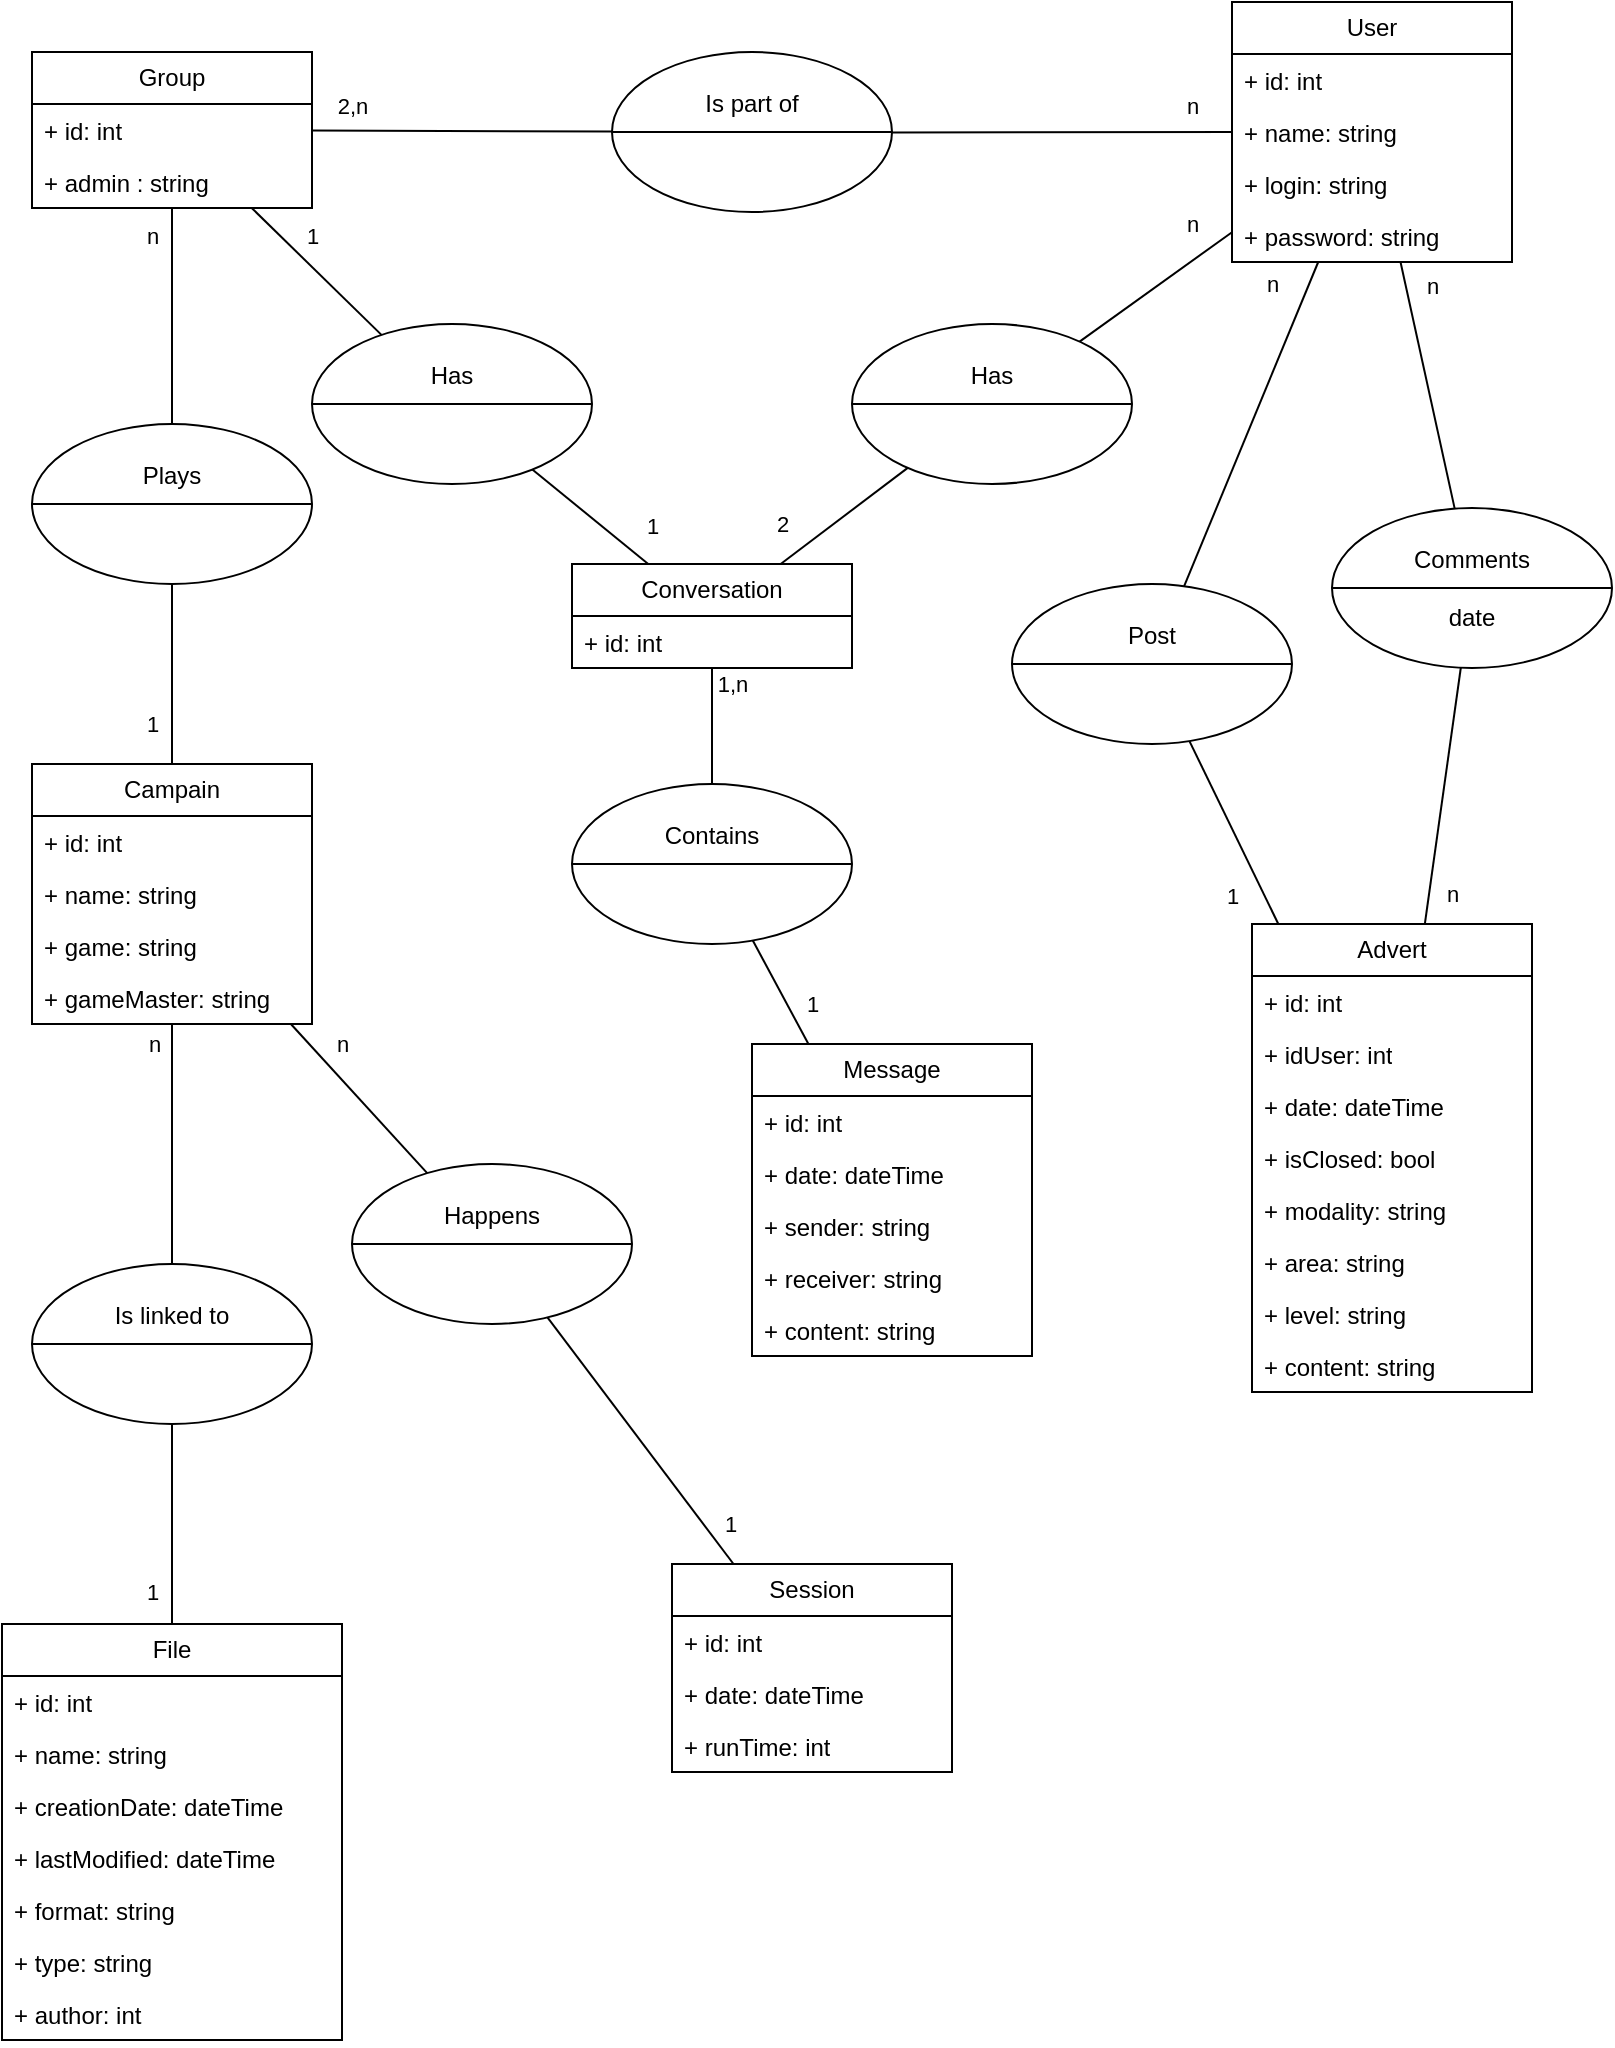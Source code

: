 <mxfile pages="4">
    <diagram name="MCD" id="d9n5I6e5h9yGLl1H7goF">
        <mxGraphModel dx="1626" dy="779" grid="1" gridSize="10" guides="1" tooltips="1" connect="1" arrows="1" fold="1" page="1" pageScale="1" pageWidth="850" pageHeight="1100" math="0" shadow="0">
            <root>
                <mxCell id="0"/>
                <mxCell id="1" parent="0"/>
                <mxCell id="ieVwoAbN0ysFyYQFLZOX-7" value="User" style="swimlane;fontStyle=0;childLayout=stackLayout;horizontal=1;startSize=26;fillColor=none;horizontalStack=0;resizeParent=1;resizeParentMax=0;resizeLast=0;collapsible=1;marginBottom=0;whiteSpace=wrap;html=1;" parent="1" vertex="1">
                    <mxGeometry x="650" y="29" width="140" height="130" as="geometry"/>
                </mxCell>
                <mxCell id="ieVwoAbN0ysFyYQFLZOX-8" value="+ id: int" style="text;strokeColor=none;fillColor=none;align=left;verticalAlign=top;spacingLeft=4;spacingRight=4;overflow=hidden;rotatable=0;points=[[0,0.5],[1,0.5]];portConstraint=eastwest;whiteSpace=wrap;html=1;" parent="ieVwoAbN0ysFyYQFLZOX-7" vertex="1">
                    <mxGeometry y="26" width="140" height="26" as="geometry"/>
                </mxCell>
                <mxCell id="ieVwoAbN0ysFyYQFLZOX-9" value="+ name: string" style="text;strokeColor=none;fillColor=none;align=left;verticalAlign=top;spacingLeft=4;spacingRight=4;overflow=hidden;rotatable=0;points=[[0,0.5],[1,0.5]];portConstraint=eastwest;whiteSpace=wrap;html=1;" parent="ieVwoAbN0ysFyYQFLZOX-7" vertex="1">
                    <mxGeometry y="52" width="140" height="26" as="geometry"/>
                </mxCell>
                <mxCell id="ieVwoAbN0ysFyYQFLZOX-10" value="+ login: string" style="text;strokeColor=none;fillColor=none;align=left;verticalAlign=top;spacingLeft=4;spacingRight=4;overflow=hidden;rotatable=0;points=[[0,0.5],[1,0.5]];portConstraint=eastwest;whiteSpace=wrap;html=1;" parent="ieVwoAbN0ysFyYQFLZOX-7" vertex="1">
                    <mxGeometry y="78" width="140" height="26" as="geometry"/>
                </mxCell>
                <mxCell id="ieVwoAbN0ysFyYQFLZOX-19" value="+ password: string" style="text;strokeColor=none;fillColor=none;align=left;verticalAlign=top;spacingLeft=4;spacingRight=4;overflow=hidden;rotatable=0;points=[[0,0.5],[1,0.5]];portConstraint=eastwest;whiteSpace=wrap;html=1;" parent="ieVwoAbN0ysFyYQFLZOX-7" vertex="1">
                    <mxGeometry y="104" width="140" height="26" as="geometry"/>
                </mxCell>
                <mxCell id="ieVwoAbN0ysFyYQFLZOX-11" value="Group" style="swimlane;fontStyle=0;childLayout=stackLayout;horizontal=1;startSize=26;fillColor=none;horizontalStack=0;resizeParent=1;resizeParentMax=0;resizeLast=0;collapsible=1;marginBottom=0;whiteSpace=wrap;html=1;" parent="1" vertex="1">
                    <mxGeometry x="50" y="54" width="140" height="78" as="geometry"/>
                </mxCell>
                <mxCell id="hbFqH_RnMxlJu5-y2d4r-1" value="+ id: int" style="text;strokeColor=none;fillColor=none;align=left;verticalAlign=top;spacingLeft=4;spacingRight=4;overflow=hidden;rotatable=0;points=[[0,0.5],[1,0.5]];portConstraint=eastwest;whiteSpace=wrap;html=1;" parent="ieVwoAbN0ysFyYQFLZOX-11" vertex="1">
                    <mxGeometry y="26" width="140" height="26" as="geometry"/>
                </mxCell>
                <mxCell id="ieVwoAbN0ysFyYQFLZOX-12" value="+ admin : string" style="text;strokeColor=none;fillColor=none;align=left;verticalAlign=top;spacingLeft=4;spacingRight=4;overflow=hidden;rotatable=0;points=[[0,0.5],[1,0.5]];portConstraint=eastwest;whiteSpace=wrap;html=1;" parent="ieVwoAbN0ysFyYQFLZOX-11" vertex="1">
                    <mxGeometry y="52" width="140" height="26" as="geometry"/>
                </mxCell>
                <mxCell id="ieVwoAbN0ysFyYQFLZOX-15" value="Advert" style="swimlane;fontStyle=0;childLayout=stackLayout;horizontal=1;startSize=26;fillColor=none;horizontalStack=0;resizeParent=1;resizeParentMax=0;resizeLast=0;collapsible=1;marginBottom=0;whiteSpace=wrap;html=1;" parent="1" vertex="1">
                    <mxGeometry x="660" y="490" width="140" height="234" as="geometry"/>
                </mxCell>
                <mxCell id="ieVwoAbN0ysFyYQFLZOX-16" value="+ id: int" style="text;strokeColor=none;fillColor=none;align=left;verticalAlign=top;spacingLeft=4;spacingRight=4;overflow=hidden;rotatable=0;points=[[0,0.5],[1,0.5]];portConstraint=eastwest;whiteSpace=wrap;html=1;" parent="ieVwoAbN0ysFyYQFLZOX-15" vertex="1">
                    <mxGeometry y="26" width="140" height="26" as="geometry"/>
                </mxCell>
                <mxCell id="ieVwoAbN0ysFyYQFLZOX-82" value="+ idUser: int" style="text;strokeColor=none;fillColor=none;align=left;verticalAlign=top;spacingLeft=4;spacingRight=4;overflow=hidden;rotatable=0;points=[[0,0.5],[1,0.5]];portConstraint=eastwest;whiteSpace=wrap;html=1;" parent="ieVwoAbN0ysFyYQFLZOX-15" vertex="1">
                    <mxGeometry y="52" width="140" height="26" as="geometry"/>
                </mxCell>
                <mxCell id="2YSstwDsCuevnaqLUxaQ-3" value="+ date: dateTime" style="text;strokeColor=none;fillColor=none;align=left;verticalAlign=top;spacingLeft=4;spacingRight=4;overflow=hidden;rotatable=0;points=[[0,0.5],[1,0.5]];portConstraint=eastwest;whiteSpace=wrap;html=1;" parent="ieVwoAbN0ysFyYQFLZOX-15" vertex="1">
                    <mxGeometry y="78" width="140" height="26" as="geometry"/>
                </mxCell>
                <mxCell id="ieVwoAbN0ysFyYQFLZOX-81" value="+ isClosed: bool" style="text;strokeColor=none;fillColor=none;align=left;verticalAlign=top;spacingLeft=4;spacingRight=4;overflow=hidden;rotatable=0;points=[[0,0.5],[1,0.5]];portConstraint=eastwest;whiteSpace=wrap;html=1;" parent="ieVwoAbN0ysFyYQFLZOX-15" vertex="1">
                    <mxGeometry y="104" width="140" height="26" as="geometry"/>
                </mxCell>
                <mxCell id="ieVwoAbN0ysFyYQFLZOX-22" value="+ modality: string" style="text;strokeColor=none;fillColor=none;align=left;verticalAlign=top;spacingLeft=4;spacingRight=4;overflow=hidden;rotatable=0;points=[[0,0.5],[1,0.5]];portConstraint=eastwest;whiteSpace=wrap;html=1;" parent="ieVwoAbN0ysFyYQFLZOX-15" vertex="1">
                    <mxGeometry y="130" width="140" height="26" as="geometry"/>
                </mxCell>
                <mxCell id="ieVwoAbN0ysFyYQFLZOX-23" value="+ area: string" style="text;strokeColor=none;fillColor=none;align=left;verticalAlign=top;spacingLeft=4;spacingRight=4;overflow=hidden;rotatable=0;points=[[0,0.5],[1,0.5]];portConstraint=eastwest;whiteSpace=wrap;html=1;" parent="ieVwoAbN0ysFyYQFLZOX-15" vertex="1">
                    <mxGeometry y="156" width="140" height="26" as="geometry"/>
                </mxCell>
                <mxCell id="ieVwoAbN0ysFyYQFLZOX-24" value="+ level: string" style="text;strokeColor=none;fillColor=none;align=left;verticalAlign=top;spacingLeft=4;spacingRight=4;overflow=hidden;rotatable=0;points=[[0,0.5],[1,0.5]];portConstraint=eastwest;whiteSpace=wrap;html=1;" parent="ieVwoAbN0ysFyYQFLZOX-15" vertex="1">
                    <mxGeometry y="182" width="140" height="26" as="geometry"/>
                </mxCell>
                <mxCell id="ieVwoAbN0ysFyYQFLZOX-25" value="+ content: string" style="text;strokeColor=none;fillColor=none;align=left;verticalAlign=top;spacingLeft=4;spacingRight=4;overflow=hidden;rotatable=0;points=[[0,0.5],[1,0.5]];portConstraint=eastwest;whiteSpace=wrap;html=1;" parent="ieVwoAbN0ysFyYQFLZOX-15" vertex="1">
                    <mxGeometry y="208" width="140" height="26" as="geometry"/>
                </mxCell>
                <mxCell id="ieVwoAbN0ysFyYQFLZOX-31" value="Conversation" style="swimlane;fontStyle=0;childLayout=stackLayout;horizontal=1;startSize=26;fillColor=none;horizontalStack=0;resizeParent=1;resizeParentMax=0;resizeLast=0;collapsible=1;marginBottom=0;whiteSpace=wrap;html=1;" parent="1" vertex="1">
                    <mxGeometry x="320" y="310" width="140" height="52" as="geometry"/>
                </mxCell>
                <mxCell id="ieVwoAbN0ysFyYQFLZOX-32" value="+ id: int" style="text;strokeColor=none;fillColor=none;align=left;verticalAlign=top;spacingLeft=4;spacingRight=4;overflow=hidden;rotatable=0;points=[[0,0.5],[1,0.5]];portConstraint=eastwest;whiteSpace=wrap;html=1;" parent="ieVwoAbN0ysFyYQFLZOX-31" vertex="1">
                    <mxGeometry y="26" width="140" height="26" as="geometry"/>
                </mxCell>
                <mxCell id="ieVwoAbN0ysFyYQFLZOX-39" value="Message" style="swimlane;fontStyle=0;childLayout=stackLayout;horizontal=1;startSize=26;fillColor=none;horizontalStack=0;resizeParent=1;resizeParentMax=0;resizeLast=0;collapsible=1;marginBottom=0;whiteSpace=wrap;html=1;" parent="1" vertex="1">
                    <mxGeometry x="410" y="550" width="140" height="156" as="geometry"/>
                </mxCell>
                <mxCell id="ieVwoAbN0ysFyYQFLZOX-40" value="+ id: int" style="text;strokeColor=none;fillColor=none;align=left;verticalAlign=top;spacingLeft=4;spacingRight=4;overflow=hidden;rotatable=0;points=[[0,0.5],[1,0.5]];portConstraint=eastwest;whiteSpace=wrap;html=1;" parent="ieVwoAbN0ysFyYQFLZOX-39" vertex="1">
                    <mxGeometry y="26" width="140" height="26" as="geometry"/>
                </mxCell>
                <mxCell id="2YSstwDsCuevnaqLUxaQ-2" value="+ date: dateTime" style="text;strokeColor=none;fillColor=none;align=left;verticalAlign=top;spacingLeft=4;spacingRight=4;overflow=hidden;rotatable=0;points=[[0,0.5],[1,0.5]];portConstraint=eastwest;whiteSpace=wrap;html=1;" parent="ieVwoAbN0ysFyYQFLZOX-39" vertex="1">
                    <mxGeometry y="52" width="140" height="26" as="geometry"/>
                </mxCell>
                <mxCell id="kwWwnz7VSNzB8OhWXEnS-2" value="+ sender: string" style="text;strokeColor=none;fillColor=none;align=left;verticalAlign=top;spacingLeft=4;spacingRight=4;overflow=hidden;rotatable=0;points=[[0,0.5],[1,0.5]];portConstraint=eastwest;whiteSpace=wrap;html=1;" parent="ieVwoAbN0ysFyYQFLZOX-39" vertex="1">
                    <mxGeometry y="78" width="140" height="26" as="geometry"/>
                </mxCell>
                <mxCell id="ieVwoAbN0ysFyYQFLZOX-41" value="+ receiver: string" style="text;strokeColor=none;fillColor=none;align=left;verticalAlign=top;spacingLeft=4;spacingRight=4;overflow=hidden;rotatable=0;points=[[0,0.5],[1,0.5]];portConstraint=eastwest;whiteSpace=wrap;html=1;" parent="ieVwoAbN0ysFyYQFLZOX-39" vertex="1">
                    <mxGeometry y="104" width="140" height="26" as="geometry"/>
                </mxCell>
                <mxCell id="ieVwoAbN0ysFyYQFLZOX-44" value="+ content: string" style="text;strokeColor=none;fillColor=none;align=left;verticalAlign=top;spacingLeft=4;spacingRight=4;overflow=hidden;rotatable=0;points=[[0,0.5],[1,0.5]];portConstraint=eastwest;whiteSpace=wrap;html=1;" parent="ieVwoAbN0ysFyYQFLZOX-39" vertex="1">
                    <mxGeometry y="130" width="140" height="26" as="geometry"/>
                </mxCell>
                <mxCell id="ieVwoAbN0ysFyYQFLZOX-47" value="Campain" style="swimlane;fontStyle=0;childLayout=stackLayout;horizontal=1;startSize=26;fillColor=none;horizontalStack=0;resizeParent=1;resizeParentMax=0;resizeLast=0;collapsible=1;marginBottom=0;whiteSpace=wrap;html=1;" parent="1" vertex="1">
                    <mxGeometry x="50" y="410" width="140" height="130" as="geometry"/>
                </mxCell>
                <mxCell id="ieVwoAbN0ysFyYQFLZOX-48" value="+ id: int" style="text;strokeColor=none;fillColor=none;align=left;verticalAlign=top;spacingLeft=4;spacingRight=4;overflow=hidden;rotatable=0;points=[[0,0.5],[1,0.5]];portConstraint=eastwest;whiteSpace=wrap;html=1;" parent="ieVwoAbN0ysFyYQFLZOX-47" vertex="1">
                    <mxGeometry y="26" width="140" height="26" as="geometry"/>
                </mxCell>
                <mxCell id="7yh6VS0bxXxsgp1oIz5l-15" value="+ name: string" style="text;strokeColor=none;fillColor=none;align=left;verticalAlign=top;spacingLeft=4;spacingRight=4;overflow=hidden;rotatable=0;points=[[0,0.5],[1,0.5]];portConstraint=eastwest;whiteSpace=wrap;html=1;" parent="ieVwoAbN0ysFyYQFLZOX-47" vertex="1">
                    <mxGeometry y="52" width="140" height="26" as="geometry"/>
                </mxCell>
                <mxCell id="ieVwoAbN0ysFyYQFLZOX-50" value="+ game: string" style="text;strokeColor=none;fillColor=none;align=left;verticalAlign=top;spacingLeft=4;spacingRight=4;overflow=hidden;rotatable=0;points=[[0,0.5],[1,0.5]];portConstraint=eastwest;whiteSpace=wrap;html=1;" parent="ieVwoAbN0ysFyYQFLZOX-47" vertex="1">
                    <mxGeometry y="78" width="140" height="26" as="geometry"/>
                </mxCell>
                <mxCell id="2YSstwDsCuevnaqLUxaQ-1" value="+ gameMaster: string" style="text;strokeColor=none;fillColor=none;align=left;verticalAlign=top;spacingLeft=4;spacingRight=4;overflow=hidden;rotatable=0;points=[[0,0.5],[1,0.5]];portConstraint=eastwest;whiteSpace=wrap;html=1;" parent="ieVwoAbN0ysFyYQFLZOX-47" vertex="1">
                    <mxGeometry y="104" width="140" height="26" as="geometry"/>
                </mxCell>
                <mxCell id="ieVwoAbN0ysFyYQFLZOX-63" value="File" style="swimlane;fontStyle=0;childLayout=stackLayout;horizontal=1;startSize=26;fillColor=none;horizontalStack=0;resizeParent=1;resizeParentMax=0;resizeLast=0;collapsible=1;marginBottom=0;whiteSpace=wrap;html=1;" parent="1" vertex="1">
                    <mxGeometry x="35" y="840" width="170" height="208" as="geometry"/>
                </mxCell>
                <mxCell id="ieVwoAbN0ysFyYQFLZOX-64" value="+ id: int" style="text;strokeColor=none;fillColor=none;align=left;verticalAlign=top;spacingLeft=4;spacingRight=4;overflow=hidden;rotatable=0;points=[[0,0.5],[1,0.5]];portConstraint=eastwest;whiteSpace=wrap;html=1;" parent="ieVwoAbN0ysFyYQFLZOX-63" vertex="1">
                    <mxGeometry y="26" width="170" height="26" as="geometry"/>
                </mxCell>
                <mxCell id="ieVwoAbN0ysFyYQFLZOX-66" value="+ name: string" style="text;strokeColor=none;fillColor=none;align=left;verticalAlign=top;spacingLeft=4;spacingRight=4;overflow=hidden;rotatable=0;points=[[0,0.5],[1,0.5]];portConstraint=eastwest;whiteSpace=wrap;html=1;" parent="ieVwoAbN0ysFyYQFLZOX-63" vertex="1">
                    <mxGeometry y="52" width="170" height="26" as="geometry"/>
                </mxCell>
                <mxCell id="ieVwoAbN0ysFyYQFLZOX-65" value="+ creationDate: dateTime" style="text;strokeColor=none;fillColor=none;align=left;verticalAlign=top;spacingLeft=4;spacingRight=4;overflow=hidden;rotatable=0;points=[[0,0.5],[1,0.5]];portConstraint=eastwest;whiteSpace=wrap;html=1;" parent="ieVwoAbN0ysFyYQFLZOX-63" vertex="1">
                    <mxGeometry y="78" width="170" height="26" as="geometry"/>
                </mxCell>
                <mxCell id="ieVwoAbN0ysFyYQFLZOX-79" value="+ lastModified: dateTime" style="text;strokeColor=none;fillColor=none;align=left;verticalAlign=top;spacingLeft=4;spacingRight=4;overflow=hidden;rotatable=0;points=[[0,0.5],[1,0.5]];portConstraint=eastwest;whiteSpace=wrap;html=1;" parent="ieVwoAbN0ysFyYQFLZOX-63" vertex="1">
                    <mxGeometry y="104" width="170" height="26" as="geometry"/>
                </mxCell>
                <mxCell id="ieVwoAbN0ysFyYQFLZOX-67" value="+ format: string" style="text;strokeColor=none;fillColor=none;align=left;verticalAlign=top;spacingLeft=4;spacingRight=4;overflow=hidden;rotatable=0;points=[[0,0.5],[1,0.5]];portConstraint=eastwest;whiteSpace=wrap;html=1;" parent="ieVwoAbN0ysFyYQFLZOX-63" vertex="1">
                    <mxGeometry y="130" width="170" height="26" as="geometry"/>
                </mxCell>
                <mxCell id="ieVwoAbN0ysFyYQFLZOX-80" value="+ type: string" style="text;strokeColor=none;fillColor=none;align=left;verticalAlign=top;spacingLeft=4;spacingRight=4;overflow=hidden;rotatable=0;points=[[0,0.5],[1,0.5]];portConstraint=eastwest;whiteSpace=wrap;html=1;" parent="ieVwoAbN0ysFyYQFLZOX-63" vertex="1">
                    <mxGeometry y="156" width="170" height="26" as="geometry"/>
                </mxCell>
                <mxCell id="ieVwoAbN0ysFyYQFLZOX-68" value="+ author: int" style="text;strokeColor=none;fillColor=none;align=left;verticalAlign=top;spacingLeft=4;spacingRight=4;overflow=hidden;rotatable=0;points=[[0,0.5],[1,0.5]];portConstraint=eastwest;whiteSpace=wrap;html=1;" parent="ieVwoAbN0ysFyYQFLZOX-63" vertex="1">
                    <mxGeometry y="182" width="170" height="26" as="geometry"/>
                </mxCell>
                <mxCell id="ieVwoAbN0ysFyYQFLZOX-71" value="Session" style="swimlane;fontStyle=0;childLayout=stackLayout;horizontal=1;startSize=26;fillColor=none;horizontalStack=0;resizeParent=1;resizeParentMax=0;resizeLast=0;collapsible=1;marginBottom=0;whiteSpace=wrap;html=1;" parent="1" vertex="1">
                    <mxGeometry x="370" y="810" width="140" height="104" as="geometry"/>
                </mxCell>
                <mxCell id="ieVwoAbN0ysFyYQFLZOX-72" value="+ id: int" style="text;strokeColor=none;fillColor=none;align=left;verticalAlign=top;spacingLeft=4;spacingRight=4;overflow=hidden;rotatable=0;points=[[0,0.5],[1,0.5]];portConstraint=eastwest;whiteSpace=wrap;html=1;" parent="ieVwoAbN0ysFyYQFLZOX-71" vertex="1">
                    <mxGeometry y="26" width="140" height="26" as="geometry"/>
                </mxCell>
                <mxCell id="ieVwoAbN0ysFyYQFLZOX-73" value="+ date: dateTime" style="text;strokeColor=none;fillColor=none;align=left;verticalAlign=top;spacingLeft=4;spacingRight=4;overflow=hidden;rotatable=0;points=[[0,0.5],[1,0.5]];portConstraint=eastwest;whiteSpace=wrap;html=1;" parent="ieVwoAbN0ysFyYQFLZOX-71" vertex="1">
                    <mxGeometry y="52" width="140" height="26" as="geometry"/>
                </mxCell>
                <mxCell id="ieVwoAbN0ysFyYQFLZOX-74" value="+ runTime: int" style="text;strokeColor=none;fillColor=none;align=left;verticalAlign=top;spacingLeft=4;spacingRight=4;overflow=hidden;rotatable=0;points=[[0,0.5],[1,0.5]];portConstraint=eastwest;whiteSpace=wrap;html=1;" parent="ieVwoAbN0ysFyYQFLZOX-71" vertex="1">
                    <mxGeometry y="78" width="140" height="26" as="geometry"/>
                </mxCell>
                <mxCell id="Ngx6UJeua7ssRXImWE32-3" value="" style="endArrow=none;html=1;rounded=0;" parent="1" source="Ngx6UJeua7ssRXImWE32-41" target="ieVwoAbN0ysFyYQFLZOX-11" edge="1">
                    <mxGeometry width="50" height="50" relative="1" as="geometry">
                        <mxPoint x="120" y="270" as="sourcePoint"/>
                        <mxPoint x="500" y="490" as="targetPoint"/>
                    </mxGeometry>
                </mxCell>
                <mxCell id="7yh6VS0bxXxsgp1oIz5l-3" value="n" style="edgeLabel;html=1;align=center;verticalAlign=middle;resizable=0;points=[];" parent="Ngx6UJeua7ssRXImWE32-3" vertex="1" connectable="0">
                    <mxGeometry y="-1" relative="1" as="geometry">
                        <mxPoint x="-11" y="-40" as="offset"/>
                    </mxGeometry>
                </mxCell>
                <mxCell id="Ngx6UJeua7ssRXImWE32-4" value="" style="endArrow=none;html=1;rounded=0;" parent="1" source="Ngx6UJeua7ssRXImWE32-39" target="ieVwoAbN0ysFyYQFLZOX-11" edge="1">
                    <mxGeometry width="50" height="50" relative="1" as="geometry">
                        <mxPoint x="234.518" y="197.744" as="sourcePoint"/>
                        <mxPoint x="500" y="490" as="targetPoint"/>
                    </mxGeometry>
                </mxCell>
                <mxCell id="n9hgs1v7pvlVHr-GVMXD-1" value="1" style="edgeLabel;html=1;align=center;verticalAlign=middle;resizable=0;points=[];" parent="Ngx6UJeua7ssRXImWE32-4" vertex="1" connectable="0">
                    <mxGeometry x="-0.021" y="-2" relative="1" as="geometry">
                        <mxPoint x="-5" y="-17" as="offset"/>
                    </mxGeometry>
                </mxCell>
                <mxCell id="Ngx6UJeua7ssRXImWE32-5" value="" style="endArrow=none;html=1;rounded=0;" parent="1" source="Ngx6UJeua7ssRXImWE32-40" target="ieVwoAbN0ysFyYQFLZOX-7" edge="1">
                    <mxGeometry width="50" height="50" relative="1" as="geometry">
                        <mxPoint x="579.727" y="200.024" as="sourcePoint"/>
                        <mxPoint x="500" y="490" as="targetPoint"/>
                    </mxGeometry>
                </mxCell>
                <mxCell id="7yh6VS0bxXxsgp1oIz5l-2" value="n" style="edgeLabel;html=1;align=center;verticalAlign=middle;resizable=0;points=[];" parent="Ngx6UJeua7ssRXImWE32-5" vertex="1" connectable="0">
                    <mxGeometry x="0.024" relative="1" as="geometry">
                        <mxPoint x="17" y="-31" as="offset"/>
                    </mxGeometry>
                </mxCell>
                <mxCell id="Ngx6UJeua7ssRXImWE32-6" value="" style="endArrow=none;html=1;rounded=0;" parent="1" source="Ngx6UJeua7ssRXImWE32-42" target="ieVwoAbN0ysFyYQFLZOX-31" edge="1">
                    <mxGeometry width="50" height="50" relative="1" as="geometry">
                        <mxPoint x="390" y="400" as="sourcePoint"/>
                        <mxPoint x="500" y="490" as="targetPoint"/>
                    </mxGeometry>
                </mxCell>
                <mxCell id="7yh6VS0bxXxsgp1oIz5l-9" value="1,n" style="edgeLabel;html=1;align=center;verticalAlign=middle;resizable=0;points=[];" parent="Ngx6UJeua7ssRXImWE32-6" vertex="1" connectable="0">
                    <mxGeometry x="0.035" y="-1" relative="1" as="geometry">
                        <mxPoint x="9" y="-20" as="offset"/>
                    </mxGeometry>
                </mxCell>
                <mxCell id="Ngx6UJeua7ssRXImWE32-7" value="" style="endArrow=none;html=1;rounded=0;" parent="1" source="Ngx6UJeua7ssRXImWE32-43" target="ieVwoAbN0ysFyYQFLZOX-7" edge="1">
                    <mxGeometry width="50" height="50" relative="1" as="geometry">
                        <mxPoint x="641.119" y="370.693" as="sourcePoint"/>
                        <mxPoint x="500" y="490" as="targetPoint"/>
                    </mxGeometry>
                </mxCell>
                <mxCell id="7yh6VS0bxXxsgp1oIz5l-12" value="n" style="edgeLabel;html=1;align=center;verticalAlign=middle;resizable=0;points=[];" parent="Ngx6UJeua7ssRXImWE32-7" vertex="1" connectable="0">
                    <mxGeometry x="0.021" y="-1" relative="1" as="geometry">
                        <mxPoint x="9" y="-69" as="offset"/>
                    </mxGeometry>
                </mxCell>
                <mxCell id="Ngx6UJeua7ssRXImWE32-11" value="" style="endArrow=none;html=1;rounded=0;" parent="1" source="Ngx6UJeua7ssRXImWE32-38" target="ieVwoAbN0ysFyYQFLZOX-7" edge="1">
                    <mxGeometry width="50" height="50" relative="1" as="geometry">
                        <mxPoint x="485" y="94" as="sourcePoint"/>
                        <mxPoint x="500" y="490" as="targetPoint"/>
                    </mxGeometry>
                </mxCell>
                <mxCell id="Ngx6UJeua7ssRXImWE32-47" value="n" style="edgeLabel;html=1;align=center;verticalAlign=middle;resizable=0;points=[];" parent="Ngx6UJeua7ssRXImWE32-11" vertex="1" connectable="0">
                    <mxGeometry relative="1" as="geometry">
                        <mxPoint x="65" y="-13" as="offset"/>
                    </mxGeometry>
                </mxCell>
                <mxCell id="Ngx6UJeua7ssRXImWE32-12" value="" style="endArrow=none;html=1;rounded=0;" parent="1" source="ieVwoAbN0ysFyYQFLZOX-11" target="Ngx6UJeua7ssRXImWE32-38" edge="1">
                    <mxGeometry width="50" height="50" relative="1" as="geometry">
                        <mxPoint x="450" y="540" as="sourcePoint"/>
                        <mxPoint x="365" y="94" as="targetPoint"/>
                    </mxGeometry>
                </mxCell>
                <mxCell id="Ngx6UJeua7ssRXImWE32-48" value="2,n" style="edgeLabel;html=1;align=center;verticalAlign=middle;resizable=0;points=[];" parent="Ngx6UJeua7ssRXImWE32-12" vertex="1" connectable="0">
                    <mxGeometry y="1" relative="1" as="geometry">
                        <mxPoint x="-55" y="-12" as="offset"/>
                    </mxGeometry>
                </mxCell>
                <mxCell id="Ngx6UJeua7ssRXImWE32-13" value="" style="endArrow=none;html=1;rounded=0;" parent="1" source="ieVwoAbN0ysFyYQFLZOX-31" target="Ngx6UJeua7ssRXImWE32-39" edge="1">
                    <mxGeometry width="50" height="50" relative="1" as="geometry">
                        <mxPoint x="450" y="340" as="sourcePoint"/>
                        <mxPoint x="303.475" y="263.196" as="targetPoint"/>
                    </mxGeometry>
                </mxCell>
                <mxCell id="n9hgs1v7pvlVHr-GVMXD-2" value="1" style="edgeLabel;html=1;align=center;verticalAlign=middle;resizable=0;points=[];" parent="Ngx6UJeua7ssRXImWE32-13" vertex="1" connectable="0">
                    <mxGeometry x="-0.049" y="-1" relative="1" as="geometry">
                        <mxPoint x="29" y="4" as="offset"/>
                    </mxGeometry>
                </mxCell>
                <mxCell id="Ngx6UJeua7ssRXImWE32-15" value="" style="endArrow=none;html=1;rounded=0;" parent="1" source="Ngx6UJeua7ssRXImWE32-40" target="ieVwoAbN0ysFyYQFLZOX-31" edge="1">
                    <mxGeometry width="50" height="50" relative="1" as="geometry">
                        <mxPoint x="501.589" y="260.729" as="sourcePoint"/>
                        <mxPoint x="324" y="217" as="targetPoint"/>
                    </mxGeometry>
                </mxCell>
                <mxCell id="7yh6VS0bxXxsgp1oIz5l-1" value="2" style="edgeLabel;html=1;align=center;verticalAlign=middle;resizable=0;points=[];" parent="Ngx6UJeua7ssRXImWE32-15" vertex="1" connectable="0">
                    <mxGeometry x="0.054" y="1" relative="1" as="geometry">
                        <mxPoint x="-30" y="2" as="offset"/>
                    </mxGeometry>
                </mxCell>
                <mxCell id="Ngx6UJeua7ssRXImWE32-18" value="" style="endArrow=none;html=1;rounded=0;" parent="1" source="Ngx6UJeua7ssRXImWE32-42" target="ieVwoAbN0ysFyYQFLZOX-39" edge="1">
                    <mxGeometry width="50" height="50" relative="1" as="geometry">
                        <mxPoint x="412.283" y="477.139" as="sourcePoint"/>
                        <mxPoint x="383" y="358" as="targetPoint"/>
                    </mxGeometry>
                </mxCell>
                <mxCell id="7yh6VS0bxXxsgp1oIz5l-10" value="1" style="edgeLabel;html=1;align=center;verticalAlign=middle;resizable=0;points=[];" parent="Ngx6UJeua7ssRXImWE32-18" vertex="1" connectable="0">
                    <mxGeometry x="0.009" y="3" relative="1" as="geometry">
                        <mxPoint x="13" y="7" as="offset"/>
                    </mxGeometry>
                </mxCell>
                <mxCell id="Ngx6UJeua7ssRXImWE32-21" value="" style="endArrow=none;html=1;rounded=0;" parent="1" source="Ngx6UJeua7ssRXImWE32-44" target="ieVwoAbN0ysFyYQFLZOX-7" edge="1">
                    <mxGeometry width="50" height="50" relative="1" as="geometry">
                        <mxPoint x="764.332" y="400.179" as="sourcePoint"/>
                        <mxPoint x="704" y="180" as="targetPoint"/>
                    </mxGeometry>
                </mxCell>
                <mxCell id="7yh6VS0bxXxsgp1oIz5l-11" value="n" style="edgeLabel;html=1;align=center;verticalAlign=middle;resizable=0;points=[];" parent="Ngx6UJeua7ssRXImWE32-21" vertex="1" connectable="0">
                    <mxGeometry x="0.023" y="2" relative="1" as="geometry">
                        <mxPoint x="4" y="-49" as="offset"/>
                    </mxGeometry>
                </mxCell>
                <mxCell id="Ngx6UJeua7ssRXImWE32-22" value="" style="endArrow=none;html=1;rounded=0;" parent="1" source="ieVwoAbN0ysFyYQFLZOX-15" target="Ngx6UJeua7ssRXImWE32-43" edge="1">
                    <mxGeometry width="50" height="50" relative="1" as="geometry">
                        <mxPoint x="665" y="311" as="sourcePoint"/>
                        <mxPoint x="641.32" y="449.282" as="targetPoint"/>
                    </mxGeometry>
                </mxCell>
                <mxCell id="7yh6VS0bxXxsgp1oIz5l-13" value="1" style="edgeLabel;html=1;align=center;verticalAlign=middle;resizable=0;points=[];" parent="Ngx6UJeua7ssRXImWE32-22" vertex="1" connectable="0">
                    <mxGeometry x="-0.005" relative="1" as="geometry">
                        <mxPoint x="-1" y="31" as="offset"/>
                    </mxGeometry>
                </mxCell>
                <mxCell id="Ngx6UJeua7ssRXImWE32-23" value="" style="endArrow=none;html=1;rounded=0;" parent="1" source="ieVwoAbN0ysFyYQFLZOX-15" target="Ngx6UJeua7ssRXImWE32-44" edge="1">
                    <mxGeometry width="50" height="50" relative="1" as="geometry">
                        <mxPoint x="675" y="321" as="sourcePoint"/>
                        <mxPoint x="764.97" y="479.859" as="targetPoint"/>
                    </mxGeometry>
                </mxCell>
                <mxCell id="p6xCqZszXwuwPEuidZLL-2" value="n" style="edgeLabel;html=1;align=center;verticalAlign=middle;resizable=0;points=[];" parent="Ngx6UJeua7ssRXImWE32-23" vertex="1" connectable="0">
                    <mxGeometry x="0.029" y="1" relative="1" as="geometry">
                        <mxPoint x="5" y="51" as="offset"/>
                    </mxGeometry>
                </mxCell>
                <mxCell id="Ngx6UJeua7ssRXImWE32-27" value="" style="endArrow=none;html=1;rounded=0;" parent="1" source="ieVwoAbN0ysFyYQFLZOX-47" target="Ngx6UJeua7ssRXImWE32-41" edge="1">
                    <mxGeometry width="50" height="50" relative="1" as="geometry">
                        <mxPoint x="220" y="242" as="sourcePoint"/>
                        <mxPoint x="120" y="350" as="targetPoint"/>
                    </mxGeometry>
                </mxCell>
                <mxCell id="7yh6VS0bxXxsgp1oIz5l-4" value="1" style="edgeLabel;html=1;align=center;verticalAlign=middle;resizable=0;points=[];" parent="Ngx6UJeua7ssRXImWE32-27" vertex="1" connectable="0">
                    <mxGeometry x="-0.044" y="-2" relative="1" as="geometry">
                        <mxPoint x="-12" y="23" as="offset"/>
                    </mxGeometry>
                </mxCell>
                <mxCell id="Ngx6UJeua7ssRXImWE32-30" value="" style="endArrow=none;html=1;rounded=0;" parent="1" source="ieVwoAbN0ysFyYQFLZOX-63" target="Ngx6UJeua7ssRXImWE32-46" edge="1">
                    <mxGeometry width="50" height="50" relative="1" as="geometry">
                        <mxPoint x="130" y="370" as="sourcePoint"/>
                        <mxPoint x="97.038" y="719.724" as="targetPoint"/>
                    </mxGeometry>
                </mxCell>
                <mxCell id="7yh6VS0bxXxsgp1oIz5l-6" value="1" style="edgeLabel;html=1;align=center;verticalAlign=middle;resizable=0;points=[];" parent="Ngx6UJeua7ssRXImWE32-30" vertex="1" connectable="0">
                    <mxGeometry x="-0.017" y="1" relative="1" as="geometry">
                        <mxPoint x="-9" y="33" as="offset"/>
                    </mxGeometry>
                </mxCell>
                <mxCell id="Ngx6UJeua7ssRXImWE32-31" value="" style="endArrow=none;html=1;rounded=0;" parent="1" source="ieVwoAbN0ysFyYQFLZOX-71" target="Ngx6UJeua7ssRXImWE32-45" edge="1">
                    <mxGeometry width="50" height="50" relative="1" as="geometry">
                        <mxPoint x="122" y="790" as="sourcePoint"/>
                        <mxPoint x="297.77" y="714.205" as="targetPoint"/>
                    </mxGeometry>
                </mxCell>
                <mxCell id="7yh6VS0bxXxsgp1oIz5l-8" value="1" style="edgeLabel;html=1;align=center;verticalAlign=middle;resizable=0;points=[];" parent="Ngx6UJeua7ssRXImWE32-31" vertex="1" connectable="0">
                    <mxGeometry x="0.04" y="-2" relative="1" as="geometry">
                        <mxPoint x="45" y="45" as="offset"/>
                    </mxGeometry>
                </mxCell>
                <mxCell id="Ngx6UJeua7ssRXImWE32-32" value="" style="endArrow=none;html=1;rounded=0;" parent="1" source="Ngx6UJeua7ssRXImWE32-46" target="ieVwoAbN0ysFyYQFLZOX-47" edge="1">
                    <mxGeometry width="50" height="50" relative="1" as="geometry">
                        <mxPoint x="94.983" y="640.138" as="sourcePoint"/>
                        <mxPoint x="109" y="700" as="targetPoint"/>
                    </mxGeometry>
                </mxCell>
                <mxCell id="7yh6VS0bxXxsgp1oIz5l-5" value="n" style="edgeLabel;html=1;align=center;verticalAlign=middle;resizable=0;points=[];" parent="Ngx6UJeua7ssRXImWE32-32" vertex="1" connectable="0">
                    <mxGeometry x="-0.011" y="-1" relative="1" as="geometry">
                        <mxPoint x="-10" y="-51" as="offset"/>
                    </mxGeometry>
                </mxCell>
                <mxCell id="Ngx6UJeua7ssRXImWE32-33" value="" style="endArrow=none;html=1;rounded=0;" parent="1" source="Ngx6UJeua7ssRXImWE32-45" target="ieVwoAbN0ysFyYQFLZOX-47" edge="1">
                    <mxGeometry width="50" height="50" relative="1" as="geometry">
                        <mxPoint x="250" y="630" as="sourcePoint"/>
                        <mxPoint x="119" y="710" as="targetPoint"/>
                    </mxGeometry>
                </mxCell>
                <mxCell id="7yh6VS0bxXxsgp1oIz5l-7" value="n" style="edgeLabel;html=1;align=center;verticalAlign=middle;resizable=0;points=[];" parent="Ngx6UJeua7ssRXImWE32-33" vertex="1" connectable="0">
                    <mxGeometry x="-0.028" y="1" relative="1" as="geometry">
                        <mxPoint x="-9" y="-29" as="offset"/>
                    </mxGeometry>
                </mxCell>
                <mxCell id="Ngx6UJeua7ssRXImWE32-38" value="&lt;div&gt;Is part of&lt;/div&gt;&lt;div&gt;&lt;br&gt;&lt;/div&gt;&lt;div&gt;&lt;br&gt;&lt;/div&gt;" style="shape=lineEllipse;perimeter=ellipsePerimeter;whiteSpace=wrap;html=1;backgroundOutline=1;" parent="1" vertex="1">
                    <mxGeometry x="340" y="54" width="140" height="80" as="geometry"/>
                </mxCell>
                <mxCell id="Ngx6UJeua7ssRXImWE32-39" value="&lt;div&gt;Has&lt;/div&gt;&lt;div&gt;&lt;br&gt;&lt;/div&gt;&lt;div&gt;&lt;br&gt;&lt;/div&gt;" style="shape=lineEllipse;perimeter=ellipsePerimeter;whiteSpace=wrap;html=1;backgroundOutline=1;" parent="1" vertex="1">
                    <mxGeometry x="190" y="190" width="140" height="80" as="geometry"/>
                </mxCell>
                <mxCell id="Ngx6UJeua7ssRXImWE32-40" value="&lt;div&gt;Has&lt;/div&gt;&lt;div&gt;&lt;br&gt;&lt;/div&gt;&lt;div&gt;&lt;br&gt;&lt;/div&gt;" style="shape=lineEllipse;perimeter=ellipsePerimeter;whiteSpace=wrap;html=1;backgroundOutline=1;" parent="1" vertex="1">
                    <mxGeometry x="460" y="190" width="140" height="80" as="geometry"/>
                </mxCell>
                <mxCell id="Ngx6UJeua7ssRXImWE32-41" value="&lt;div&gt;Plays&lt;/div&gt;&lt;div&gt;&lt;br&gt;&lt;/div&gt;&lt;div&gt;&lt;br&gt;&lt;/div&gt;" style="shape=lineEllipse;perimeter=ellipsePerimeter;whiteSpace=wrap;html=1;backgroundOutline=1;" parent="1" vertex="1">
                    <mxGeometry x="50" y="240" width="140" height="80" as="geometry"/>
                </mxCell>
                <mxCell id="Ngx6UJeua7ssRXImWE32-42" value="&lt;div&gt;Contains&lt;/div&gt;&lt;div&gt;&lt;br&gt;&lt;/div&gt;&lt;div&gt;&lt;br&gt;&lt;/div&gt;" style="shape=lineEllipse;perimeter=ellipsePerimeter;whiteSpace=wrap;html=1;backgroundOutline=1;" parent="1" vertex="1">
                    <mxGeometry x="320" y="420" width="140" height="80" as="geometry"/>
                </mxCell>
                <mxCell id="Ngx6UJeua7ssRXImWE32-43" value="&lt;div&gt;Post&lt;/div&gt;&lt;div&gt;&lt;br&gt;&lt;/div&gt;&lt;div&gt;&lt;br&gt;&lt;/div&gt;" style="shape=lineEllipse;perimeter=ellipsePerimeter;whiteSpace=wrap;html=1;backgroundOutline=1;" parent="1" vertex="1">
                    <mxGeometry x="540" y="320" width="140" height="80" as="geometry"/>
                </mxCell>
                <mxCell id="Ngx6UJeua7ssRXImWE32-44" value="&lt;div&gt;Comments&lt;/div&gt;&lt;div&gt;&lt;br&gt;&lt;/div&gt;&lt;div&gt;date&lt;/div&gt;" style="shape=lineEllipse;perimeter=ellipsePerimeter;whiteSpace=wrap;html=1;backgroundOutline=1;" parent="1" vertex="1">
                    <mxGeometry x="700" y="282" width="140" height="80" as="geometry"/>
                </mxCell>
                <mxCell id="Ngx6UJeua7ssRXImWE32-45" value="&lt;div&gt;Happens&lt;/div&gt;&lt;div&gt;&lt;br&gt;&lt;/div&gt;&lt;div&gt;&lt;br&gt;&lt;/div&gt;" style="shape=lineEllipse;perimeter=ellipsePerimeter;whiteSpace=wrap;html=1;backgroundOutline=1;" parent="1" vertex="1">
                    <mxGeometry x="210" y="610" width="140" height="80" as="geometry"/>
                </mxCell>
                <mxCell id="Ngx6UJeua7ssRXImWE32-46" value="&lt;div&gt;Is linked to&lt;/div&gt;&lt;div&gt;&lt;br&gt;&lt;/div&gt;&lt;div&gt;&lt;br&gt;&lt;/div&gt;" style="shape=lineEllipse;perimeter=ellipsePerimeter;whiteSpace=wrap;html=1;backgroundOutline=1;" parent="1" vertex="1">
                    <mxGeometry x="50" y="660" width="140" height="80" as="geometry"/>
                </mxCell>
            </root>
        </mxGraphModel>
    </diagram>
    <diagram id="OwueueaHnRJ2-B3YPOc8" name="UC">
        <mxGraphModel dx="924" dy="827" grid="1" gridSize="10" guides="1" tooltips="1" connect="1" arrows="1" fold="1" page="1" pageScale="1" pageWidth="850" pageHeight="1100" math="0" shadow="0">
            <root>
                <mxCell id="0"/>
                <mxCell id="1" parent="0"/>
                <mxCell id="q-7MisUeLfg2d6evxcfm-1" value="Visitor" style="shape=umlActor;verticalLabelPosition=bottom;verticalAlign=top;html=1;" parent="1" vertex="1">
                    <mxGeometry x="40" y="20" width="30" height="60" as="geometry"/>
                </mxCell>
                <mxCell id="q-7MisUeLfg2d6evxcfm-2" value="User" style="shape=umlActor;verticalLabelPosition=bottom;verticalAlign=top;html=1;" parent="1" vertex="1">
                    <mxGeometry x="40" y="160" width="30" height="60" as="geometry"/>
                </mxCell>
                <mxCell id="q-7MisUeLfg2d6evxcfm-3" value="Group&lt;div&gt;Member&lt;/div&gt;" style="shape=umlActor;verticalLabelPosition=bottom;verticalAlign=top;html=1;" parent="1" vertex="1">
                    <mxGeometry x="40" y="700" width="30" height="60" as="geometry"/>
                </mxCell>
                <mxCell id="q-7MisUeLfg2d6evxcfm-4" value="Group&lt;div&gt;Admin&lt;/div&gt;" style="shape=umlActor;verticalLabelPosition=bottom;verticalAlign=top;html=1;" parent="1" vertex="1">
                    <mxGeometry x="240" y="550" width="30" height="60" as="geometry"/>
                </mxCell>
                <mxCell id="q-7MisUeLfg2d6evxcfm-6" value="Authentification" style="ellipse;whiteSpace=wrap;html=1;" parent="1" vertex="1">
                    <mxGeometry x="270" y="15" width="140" height="70" as="geometry"/>
                </mxCell>
                <mxCell id="q-7MisUeLfg2d6evxcfm-7" value="Manage account" style="ellipse;whiteSpace=wrap;html=1;" parent="1" vertex="1">
                    <mxGeometry x="285" y="280" width="140" height="70" as="geometry"/>
                </mxCell>
                <mxCell id="q-7MisUeLfg2d6evxcfm-8" value="View advert" style="ellipse;whiteSpace=wrap;html=1;" parent="1" vertex="1">
                    <mxGeometry x="220" y="110" width="140" height="70" as="geometry"/>
                </mxCell>
                <mxCell id="q-7MisUeLfg2d6evxcfm-9" value="Create group" style="ellipse;whiteSpace=wrap;html=1;" parent="1" vertex="1">
                    <mxGeometry x="90" y="410" width="140" height="70" as="geometry"/>
                </mxCell>
                <mxCell id="q-7MisUeLfg2d6evxcfm-10" value="" style="endArrow=none;html=1;rounded=0;" parent="1" source="q-7MisUeLfg2d6evxcfm-1" target="q-7MisUeLfg2d6evxcfm-6" edge="1">
                    <mxGeometry width="50" height="50" relative="1" as="geometry">
                        <mxPoint x="320" y="230" as="sourcePoint"/>
                        <mxPoint x="370" y="180" as="targetPoint"/>
                    </mxGeometry>
                </mxCell>
                <mxCell id="q-7MisUeLfg2d6evxcfm-11" value="" style="endArrow=none;html=1;rounded=0;" parent="1" source="q-7MisUeLfg2d6evxcfm-2" target="q-7MisUeLfg2d6evxcfm-7" edge="1">
                    <mxGeometry width="50" height="50" relative="1" as="geometry">
                        <mxPoint x="320" y="230" as="sourcePoint"/>
                        <mxPoint x="370" y="180" as="targetPoint"/>
                    </mxGeometry>
                </mxCell>
                <mxCell id="q-7MisUeLfg2d6evxcfm-12" value="" style="endArrow=none;html=1;rounded=0;" parent="1" source="q-7MisUeLfg2d6evxcfm-2" target="q-7MisUeLfg2d6evxcfm-8" edge="1">
                    <mxGeometry width="50" height="50" relative="1" as="geometry">
                        <mxPoint x="320" y="230" as="sourcePoint"/>
                        <mxPoint x="370" y="180" as="targetPoint"/>
                    </mxGeometry>
                </mxCell>
                <mxCell id="q-7MisUeLfg2d6evxcfm-13" value="" style="endArrow=none;html=1;rounded=0;" parent="1" source="q-7MisUeLfg2d6evxcfm-2" target="q-7MisUeLfg2d6evxcfm-9" edge="1">
                    <mxGeometry width="50" height="50" relative="1" as="geometry">
                        <mxPoint x="320" y="230" as="sourcePoint"/>
                        <mxPoint x="370" y="180" as="targetPoint"/>
                    </mxGeometry>
                </mxCell>
                <mxCell id="q-7MisUeLfg2d6evxcfm-14" value="Chat" style="ellipse;whiteSpace=wrap;html=1;" parent="1" vertex="1">
                    <mxGeometry x="180" y="340" width="140" height="70" as="geometry"/>
                </mxCell>
                <mxCell id="q-7MisUeLfg2d6evxcfm-15" value="" style="endArrow=none;html=1;rounded=0;" parent="1" source="q-7MisUeLfg2d6evxcfm-2" target="q-7MisUeLfg2d6evxcfm-14" edge="1">
                    <mxGeometry width="50" height="50" relative="1" as="geometry">
                        <mxPoint x="320" y="530" as="sourcePoint"/>
                        <mxPoint x="370" y="480" as="targetPoint"/>
                    </mxGeometry>
                </mxCell>
                <mxCell id="q-7MisUeLfg2d6evxcfm-16" value="Manage group" style="ellipse;whiteSpace=wrap;html=1;" parent="1" vertex="1">
                    <mxGeometry x="450" y="545" width="140" height="70" as="geometry"/>
                </mxCell>
                <mxCell id="q-7MisUeLfg2d6evxcfm-21" value="" style="endArrow=none;html=1;rounded=0;" parent="1" source="q-7MisUeLfg2d6evxcfm-4" target="q-7MisUeLfg2d6evxcfm-16" edge="1">
                    <mxGeometry width="50" height="50" relative="1" as="geometry">
                        <mxPoint x="80" y="85" as="sourcePoint"/>
                        <mxPoint x="210" y="85" as="targetPoint"/>
                    </mxGeometry>
                </mxCell>
                <mxCell id="q-7MisUeLfg2d6evxcfm-23" value="Create campain" style="ellipse;whiteSpace=wrap;html=1;" parent="1" vertex="1">
                    <mxGeometry x="300" y="630" width="140" height="70" as="geometry"/>
                </mxCell>
                <mxCell id="q-7MisUeLfg2d6evxcfm-27" value="" style="endArrow=block;html=1;rounded=0;endFill=0;" parent="1" edge="1">
                    <mxGeometry width="50" height="50" relative="1" as="geometry">
                        <mxPoint x="230" y="600" as="sourcePoint"/>
                        <mxPoint x="80" y="710" as="targetPoint"/>
                    </mxGeometry>
                </mxCell>
                <mxCell id="q-7MisUeLfg2d6evxcfm-28" value="" style="endArrow=none;html=1;rounded=0;" parent="1" source="q-7MisUeLfg2d6evxcfm-3" target="q-7MisUeLfg2d6evxcfm-23" edge="1">
                    <mxGeometry width="50" height="50" relative="1" as="geometry">
                        <mxPoint x="170" y="630" as="sourcePoint"/>
                        <mxPoint x="220" y="580" as="targetPoint"/>
                    </mxGeometry>
                </mxCell>
                <mxCell id="q-7MisUeLfg2d6evxcfm-29" value="" style="endArrow=none;html=1;rounded=0;" parent="1" source="q-7MisUeLfg2d6evxcfm-3" target="_tR58XydokbjJsxZrBOC-3" edge="1">
                    <mxGeometry width="50" height="50" relative="1" as="geometry">
                        <mxPoint x="170" y="630" as="sourcePoint"/>
                        <mxPoint x="548.843" y="751.637" as="targetPoint"/>
                    </mxGeometry>
                </mxCell>
                <mxCell id="q-7MisUeLfg2d6evxcfm-30" value="Game&lt;div&gt;Master&lt;/div&gt;" style="shape=umlActor;verticalLabelPosition=bottom;verticalAlign=top;html=1;" parent="1" vertex="1">
                    <mxGeometry x="240" y="850" width="30" height="60" as="geometry"/>
                </mxCell>
                <mxCell id="q-7MisUeLfg2d6evxcfm-32" value="" style="endArrow=block;html=1;rounded=0;endFill=0;" parent="1" edge="1">
                    <mxGeometry width="50" height="50" relative="1" as="geometry">
                        <mxPoint x="230" y="860" as="sourcePoint"/>
                        <mxPoint x="80" y="750" as="targetPoint"/>
                    </mxGeometry>
                </mxCell>
                <mxCell id="q-7MisUeLfg2d6evxcfm-35" value="Manage campain" style="ellipse;whiteSpace=wrap;html=1;" parent="1" vertex="1">
                    <mxGeometry x="450" y="845" width="140" height="70" as="geometry"/>
                </mxCell>
                <mxCell id="q-7MisUeLfg2d6evxcfm-36" value="" style="endArrow=none;html=1;rounded=0;" parent="1" source="q-7MisUeLfg2d6evxcfm-30" target="q-7MisUeLfg2d6evxcfm-35" edge="1">
                    <mxGeometry width="50" height="50" relative="1" as="geometry">
                        <mxPoint x="80" y="733" as="sourcePoint"/>
                        <mxPoint x="215" y="761" as="targetPoint"/>
                    </mxGeometry>
                </mxCell>
                <mxCell id="bpvxWFuDBCH5LX3GF2oj-1" value="Comment" style="ellipse;whiteSpace=wrap;html=1;" parent="1" vertex="1">
                    <mxGeometry x="570" y="250" width="110" height="60" as="geometry"/>
                </mxCell>
                <mxCell id="bpvxWFuDBCH5LX3GF2oj-2" value="" style="endArrow=classic;html=1;rounded=0;dashed=1;endFill=0;" parent="1" source="bpvxWFuDBCH5LX3GF2oj-1" target="_tR58XydokbjJsxZrBOC-13" edge="1">
                    <mxGeometry width="50" height="50" relative="1" as="geometry">
                        <mxPoint x="410" y="370" as="sourcePoint"/>
                        <mxPoint x="360" y="420" as="targetPoint"/>
                    </mxGeometry>
                </mxCell>
                <mxCell id="bpvxWFuDBCH5LX3GF2oj-3" value="&amp;lt;extend&amp;gt;" style="edgeLabel;html=1;align=center;verticalAlign=middle;resizable=0;points=[];" parent="bpvxWFuDBCH5LX3GF2oj-2" vertex="1" connectable="0">
                    <mxGeometry x="0.012" relative="1" as="geometry">
                        <mxPoint as="offset"/>
                    </mxGeometry>
                </mxCell>
                <mxCell id="bpvxWFuDBCH5LX3GF2oj-4" value="" style="endArrow=classic;html=1;rounded=0;dashed=1;endFill=0;" parent="1" source="-O4RhkZSbNIlg-vIBfcU-1" target="_tR58XydokbjJsxZrBOC-13" edge="1">
                    <mxGeometry width="50" height="50" relative="1" as="geometry">
                        <mxPoint x="611.179" y="193.974" as="sourcePoint"/>
                        <mxPoint x="340" y="339.58" as="targetPoint"/>
                    </mxGeometry>
                </mxCell>
                <mxCell id="bpvxWFuDBCH5LX3GF2oj-5" value="&amp;lt;extend&amp;gt;" style="edgeLabel;html=1;align=center;verticalAlign=middle;resizable=0;points=[];" parent="bpvxWFuDBCH5LX3GF2oj-4" vertex="1" connectable="0">
                    <mxGeometry x="0.012" relative="1" as="geometry">
                        <mxPoint as="offset"/>
                    </mxGeometry>
                </mxCell>
                <mxCell id="-O4RhkZSbNIlg-vIBfcU-1" value="Post advert" style="ellipse;whiteSpace=wrap;html=1;" parent="1" vertex="1">
                    <mxGeometry x="590" y="150" width="110" height="60" as="geometry"/>
                </mxCell>
                <mxCell id="_tR58XydokbjJsxZrBOC-1" value="Manage personnal files" style="ellipse;whiteSpace=wrap;html=1;" vertex="1" parent="1">
                    <mxGeometry x="300" y="760" width="140" height="70" as="geometry"/>
                </mxCell>
                <mxCell id="_tR58XydokbjJsxZrBOC-2" value="" style="endArrow=none;html=1;rounded=0;" edge="1" parent="1" source="q-7MisUeLfg2d6evxcfm-3" target="_tR58XydokbjJsxZrBOC-1">
                    <mxGeometry width="50" height="50" relative="1" as="geometry">
                        <mxPoint x="80" y="857" as="sourcePoint"/>
                        <mxPoint x="210" y="915" as="targetPoint"/>
                    </mxGeometry>
                </mxCell>
                <mxCell id="_tR58XydokbjJsxZrBOC-3" value="Chat" style="ellipse;whiteSpace=wrap;html=1;" vertex="1" parent="1">
                    <mxGeometry x="450" y="695" width="140" height="70" as="geometry"/>
                </mxCell>
                <mxCell id="_tR58XydokbjJsxZrBOC-4" value="View profile" style="ellipse;whiteSpace=wrap;html=1;" vertex="1" parent="1">
                    <mxGeometry x="490" y="380" width="110" height="60" as="geometry"/>
                </mxCell>
                <mxCell id="_tR58XydokbjJsxZrBOC-6" value="" style="endArrow=classic;html=1;rounded=0;dashed=1;endFill=0;" edge="1" parent="1" source="_tR58XydokbjJsxZrBOC-4" target="q-7MisUeLfg2d6evxcfm-7">
                    <mxGeometry width="50" height="50" relative="1" as="geometry">
                        <mxPoint x="518" y="410" as="sourcePoint"/>
                        <mxPoint x="405" y="388" as="targetPoint"/>
                    </mxGeometry>
                </mxCell>
                <mxCell id="_tR58XydokbjJsxZrBOC-7" value="&amp;lt;include&amp;gt;" style="edgeLabel;html=1;align=center;verticalAlign=middle;resizable=0;points=[];" vertex="1" connectable="0" parent="_tR58XydokbjJsxZrBOC-6">
                    <mxGeometry x="0.012" relative="1" as="geometry">
                        <mxPoint as="offset"/>
                    </mxGeometry>
                </mxCell>
                <mxCell id="_tR58XydokbjJsxZrBOC-8" value="" style="endArrow=classic;html=1;rounded=0;dashed=1;endFill=0;" edge="1" parent="1" source="_tR58XydokbjJsxZrBOC-10" target="q-7MisUeLfg2d6evxcfm-7">
                    <mxGeometry width="50" height="50" relative="1" as="geometry">
                        <mxPoint x="743" y="282" as="sourcePoint"/>
                        <mxPoint x="630" y="260" as="targetPoint"/>
                    </mxGeometry>
                </mxCell>
                <mxCell id="_tR58XydokbjJsxZrBOC-9" value="&amp;lt;extend&amp;gt;" style="edgeLabel;html=1;align=center;verticalAlign=middle;resizable=0;points=[];" vertex="1" connectable="0" parent="_tR58XydokbjJsxZrBOC-8">
                    <mxGeometry x="0.012" relative="1" as="geometry">
                        <mxPoint as="offset"/>
                    </mxGeometry>
                </mxCell>
                <mxCell id="_tR58XydokbjJsxZrBOC-10" value="Delete account" style="ellipse;whiteSpace=wrap;html=1;" vertex="1" parent="1">
                    <mxGeometry x="350" y="440" width="110" height="60" as="geometry"/>
                </mxCell>
                <mxCell id="_tR58XydokbjJsxZrBOC-12" value="" style="endArrow=block;html=1;rounded=0;endFill=0;" edge="1" parent="1">
                    <mxGeometry width="50" height="50" relative="1" as="geometry">
                        <mxPoint x="55" y="680" as="sourcePoint"/>
                        <mxPoint x="55" y="250" as="targetPoint"/>
                    </mxGeometry>
                </mxCell>
                <mxCell id="_tR58XydokbjJsxZrBOC-13" value="Interact with advert" style="ellipse;whiteSpace=wrap;html=1;" vertex="1" parent="1">
                    <mxGeometry x="320" y="190" width="140" height="70" as="geometry"/>
                </mxCell>
                <mxCell id="_tR58XydokbjJsxZrBOC-14" value="" style="endArrow=none;html=1;rounded=0;" edge="1" parent="1" source="q-7MisUeLfg2d6evxcfm-1" target="q-7MisUeLfg2d6evxcfm-8">
                    <mxGeometry width="50" height="50" relative="1" as="geometry">
                        <mxPoint x="80" y="199" as="sourcePoint"/>
                        <mxPoint x="271" y="181" as="targetPoint"/>
                    </mxGeometry>
                </mxCell>
                <mxCell id="_tR58XydokbjJsxZrBOC-15" value="" style="endArrow=none;html=1;rounded=0;" edge="1" parent="1" source="q-7MisUeLfg2d6evxcfm-2" target="_tR58XydokbjJsxZrBOC-13">
                    <mxGeometry width="50" height="50" relative="1" as="geometry">
                        <mxPoint x="90" y="209" as="sourcePoint"/>
                        <mxPoint x="281" y="191" as="targetPoint"/>
                    </mxGeometry>
                </mxCell>
            </root>
        </mxGraphModel>
    </diagram>
    <diagram name="UML_val" id="tvGDhSMGJD6OXjNk_RCT">
        <mxGraphModel dx="1634" dy="779" grid="1" gridSize="10" guides="1" tooltips="1" connect="1" arrows="1" fold="1" page="1" pageScale="1" pageWidth="827" pageHeight="1169" math="0" shadow="0">
            <root>
                <mxCell id="RYun6AD6manOlj4jEEzA-0"/>
                <mxCell id="RYun6AD6manOlj4jEEzA-1" parent="RYun6AD6manOlj4jEEzA-0"/>
                <mxCell id="RYun6AD6manOlj4jEEzA-2" value="User" style="swimlane;fontStyle=1;align=center;verticalAlign=top;childLayout=stackLayout;horizontal=1;startSize=26;horizontalStack=0;resizeParent=1;resizeParentMax=0;resizeLast=0;collapsible=1;marginBottom=0;whiteSpace=wrap;html=1;" parent="RYun6AD6manOlj4jEEzA-1" vertex="1">
                    <mxGeometry x="440" y="41" width="160" height="164" as="geometry"/>
                </mxCell>
                <mxCell id="RYun6AD6manOlj4jEEzA-3" value="# name: string" style="text;strokeColor=none;fillColor=none;align=left;verticalAlign=top;spacingLeft=4;spacingRight=4;overflow=hidden;rotatable=0;points=[[0,0.5],[1,0.5]];portConstraint=eastwest;whiteSpace=wrap;html=1;" parent="RYun6AD6manOlj4jEEzA-2" vertex="1">
                    <mxGeometry y="26" width="160" height="26" as="geometry"/>
                </mxCell>
                <mxCell id="RYun6AD6manOlj4jEEzA-4" value="# login: string" style="text;strokeColor=none;fillColor=none;align=left;verticalAlign=top;spacingLeft=4;spacingRight=4;overflow=hidden;rotatable=0;points=[[0,0.5],[1,0.5]];portConstraint=eastwest;whiteSpace=wrap;html=1;" parent="RYun6AD6manOlj4jEEzA-2" vertex="1">
                    <mxGeometry y="52" width="160" height="26" as="geometry"/>
                </mxCell>
                <mxCell id="RYun6AD6manOlj4jEEzA-5" value="# password: string" style="text;strokeColor=none;fillColor=none;align=left;verticalAlign=top;spacingLeft=4;spacingRight=4;overflow=hidden;rotatable=0;points=[[0,0.5],[1,0.5]];portConstraint=eastwest;whiteSpace=wrap;html=1;" parent="RYun6AD6manOlj4jEEzA-2" vertex="1">
                    <mxGeometry y="78" width="160" height="26" as="geometry"/>
                </mxCell>
                <mxCell id="RYun6AD6manOlj4jEEzA-6" value="# groups: array" style="text;strokeColor=none;fillColor=none;align=left;verticalAlign=top;spacingLeft=4;spacingRight=4;overflow=hidden;rotatable=0;points=[[0,0.5],[1,0.5]];portConstraint=eastwest;whiteSpace=wrap;html=1;" parent="RYun6AD6manOlj4jEEzA-2" vertex="1">
                    <mxGeometry y="104" width="160" height="26" as="geometry"/>
                </mxCell>
                <mxCell id="RYun6AD6manOlj4jEEzA-7" value="" style="line;strokeWidth=1;fillColor=none;align=left;verticalAlign=middle;spacingTop=-1;spacingLeft=3;spacingRight=3;rotatable=0;labelPosition=right;points=[];portConstraint=eastwest;strokeColor=inherit;" parent="RYun6AD6manOlj4jEEzA-2" vertex="1">
                    <mxGeometry y="130" width="160" height="8" as="geometry"/>
                </mxCell>
                <mxCell id="RYun6AD6manOlj4jEEzA-8" value="+ method(type): type" style="text;strokeColor=none;fillColor=none;align=left;verticalAlign=top;spacingLeft=4;spacingRight=4;overflow=hidden;rotatable=0;points=[[0,0.5],[1,0.5]];portConstraint=eastwest;whiteSpace=wrap;html=1;" parent="RYun6AD6manOlj4jEEzA-2" vertex="1">
                    <mxGeometry y="138" width="160" height="26" as="geometry"/>
                </mxCell>
                <mxCell id="RYun6AD6manOlj4jEEzA-13" value="Group" style="swimlane;fontStyle=1;align=center;verticalAlign=top;childLayout=stackLayout;horizontal=1;startSize=26;horizontalStack=0;resizeParent=1;resizeParentMax=0;resizeLast=0;collapsible=1;marginBottom=0;whiteSpace=wrap;html=1;" parent="RYun6AD6manOlj4jEEzA-1" vertex="1">
                    <mxGeometry x="1360" y="80" width="160" height="106" as="geometry"/>
                </mxCell>
                <mxCell id="RYun6AD6manOlj4jEEzA-14" value="# name: string" style="text;strokeColor=none;fillColor=none;align=left;verticalAlign=top;spacingLeft=4;spacingRight=4;overflow=hidden;rotatable=0;points=[[0,0.5],[1,0.5]];portConstraint=eastwest;whiteSpace=wrap;html=1;" parent="RYun6AD6manOlj4jEEzA-13" vertex="1">
                    <mxGeometry y="26" width="160" height="26" as="geometry"/>
                </mxCell>
                <mxCell id="RYun6AD6manOlj4jEEzA-15" value="# members: array" style="text;strokeColor=none;fillColor=none;align=left;verticalAlign=top;spacingLeft=4;spacingRight=4;overflow=hidden;rotatable=0;points=[[0,0.5],[1,0.5]];portConstraint=eastwest;whiteSpace=wrap;html=1;" parent="RYun6AD6manOlj4jEEzA-13" vertex="1">
                    <mxGeometry y="52" width="160" height="20" as="geometry"/>
                </mxCell>
                <mxCell id="RYun6AD6manOlj4jEEzA-16" value="" style="line;strokeWidth=1;fillColor=none;align=left;verticalAlign=middle;spacingTop=-1;spacingLeft=3;spacingRight=3;rotatable=0;labelPosition=right;points=[];portConstraint=eastwest;strokeColor=inherit;" parent="RYun6AD6manOlj4jEEzA-13" vertex="1">
                    <mxGeometry y="72" width="160" height="8" as="geometry"/>
                </mxCell>
                <mxCell id="RYun6AD6manOlj4jEEzA-17" value="+ method(type): type" style="text;strokeColor=none;fillColor=none;align=left;verticalAlign=top;spacingLeft=4;spacingRight=4;overflow=hidden;rotatable=0;points=[[0,0.5],[1,0.5]];portConstraint=eastwest;whiteSpace=wrap;html=1;" parent="RYun6AD6manOlj4jEEzA-13" vertex="1">
                    <mxGeometry y="80" width="160" height="26" as="geometry"/>
                </mxCell>
                <mxCell id="RYun6AD6manOlj4jEEzA-18" value="Campain" style="swimlane;fontStyle=1;align=center;verticalAlign=top;childLayout=stackLayout;horizontal=1;startSize=26;horizontalStack=0;resizeParent=1;resizeParentMax=0;resizeLast=0;collapsible=1;marginBottom=0;whiteSpace=wrap;html=1;" parent="RYun6AD6manOlj4jEEzA-1" vertex="1">
                    <mxGeometry x="1280" y="360" width="160" height="112" as="geometry"/>
                </mxCell>
                <mxCell id="RYun6AD6manOlj4jEEzA-19" value="# name: string" style="text;strokeColor=none;fillColor=none;align=left;verticalAlign=top;spacingLeft=4;spacingRight=4;overflow=hidden;rotatable=0;points=[[0,0.5],[1,0.5]];portConstraint=eastwest;whiteSpace=wrap;html=1;" parent="RYun6AD6manOlj4jEEzA-18" vertex="1">
                    <mxGeometry y="26" width="160" height="26" as="geometry"/>
                </mxCell>
                <mxCell id="RYun6AD6manOlj4jEEzA-20" value="# game : string" style="text;strokeColor=none;fillColor=none;align=left;verticalAlign=top;spacingLeft=4;spacingRight=4;overflow=hidden;rotatable=0;points=[[0,0.5],[1,0.5]];portConstraint=eastwest;whiteSpace=wrap;html=1;" parent="RYun6AD6manOlj4jEEzA-18" vertex="1">
                    <mxGeometry y="52" width="160" height="26" as="geometry"/>
                </mxCell>
                <mxCell id="RYun6AD6manOlj4jEEzA-22" value="" style="line;strokeWidth=1;fillColor=none;align=left;verticalAlign=middle;spacingTop=-1;spacingLeft=3;spacingRight=3;rotatable=0;labelPosition=right;points=[];portConstraint=eastwest;strokeColor=inherit;" parent="RYun6AD6manOlj4jEEzA-18" vertex="1">
                    <mxGeometry y="78" width="160" height="8" as="geometry"/>
                </mxCell>
                <mxCell id="RYun6AD6manOlj4jEEzA-23" value="+ method(type): type" style="text;strokeColor=none;fillColor=none;align=left;verticalAlign=top;spacingLeft=4;spacingRight=4;overflow=hidden;rotatable=0;points=[[0,0.5],[1,0.5]];portConstraint=eastwest;whiteSpace=wrap;html=1;" parent="RYun6AD6manOlj4jEEzA-18" vertex="1">
                    <mxGeometry y="86" width="160" height="26" as="geometry"/>
                </mxCell>
                <mxCell id="RYun6AD6manOlj4jEEzA-24" value="Conversation" style="swimlane;fontStyle=1;align=center;verticalAlign=top;childLayout=stackLayout;horizontal=1;startSize=26;horizontalStack=0;resizeParent=1;resizeParentMax=0;resizeLast=0;collapsible=1;marginBottom=0;whiteSpace=wrap;html=1;fillColor=#1ba1e2;fontColor=#ffffff;strokeColor=#006EAF;" parent="RYun6AD6manOlj4jEEzA-1" vertex="1">
                    <mxGeometry x="760" y="330" width="160" height="60" as="geometry"/>
                </mxCell>
                <mxCell id="RYun6AD6manOlj4jEEzA-25" value="" style="line;strokeWidth=1;fillColor=none;align=left;verticalAlign=middle;spacingTop=-1;spacingLeft=3;spacingRight=3;rotatable=0;labelPosition=right;points=[];portConstraint=eastwest;strokeColor=inherit;" parent="RYun6AD6manOlj4jEEzA-24" vertex="1">
                    <mxGeometry y="26" width="160" height="8" as="geometry"/>
                </mxCell>
                <mxCell id="RYun6AD6manOlj4jEEzA-26" value="+ method(type): type" style="text;strokeColor=none;fillColor=none;align=left;verticalAlign=top;spacingLeft=4;spacingRight=4;overflow=hidden;rotatable=0;points=[[0,0.5],[1,0.5]];portConstraint=eastwest;whiteSpace=wrap;html=1;" parent="RYun6AD6manOlj4jEEzA-24" vertex="1">
                    <mxGeometry y="34" width="160" height="26" as="geometry"/>
                </mxCell>
                <mxCell id="RYun6AD6manOlj4jEEzA-27" value="Session" style="swimlane;fontStyle=1;align=center;verticalAlign=top;childLayout=stackLayout;horizontal=1;startSize=26;horizontalStack=0;resizeParent=1;resizeParentMax=0;resizeLast=0;collapsible=1;marginBottom=0;whiteSpace=wrap;html=1;" parent="RYun6AD6manOlj4jEEzA-1" vertex="1">
                    <mxGeometry x="1161" y="760" width="160" height="112" as="geometry"/>
                </mxCell>
                <mxCell id="RYun6AD6manOlj4jEEzA-28" value="# date: dateTime" style="text;strokeColor=none;fillColor=none;align=left;verticalAlign=top;spacingLeft=4;spacingRight=4;overflow=hidden;rotatable=0;points=[[0,0.5],[1,0.5]];portConstraint=eastwest;whiteSpace=wrap;html=1;" parent="RYun6AD6manOlj4jEEzA-27" vertex="1">
                    <mxGeometry y="26" width="160" height="26" as="geometry"/>
                </mxCell>
                <mxCell id="RYun6AD6manOlj4jEEzA-29" value="#runTime: int" style="text;strokeColor=none;fillColor=none;align=left;verticalAlign=top;spacingLeft=4;spacingRight=4;overflow=hidden;rotatable=0;points=[[0,0.5],[1,0.5]];portConstraint=eastwest;whiteSpace=wrap;html=1;" parent="RYun6AD6manOlj4jEEzA-27" vertex="1">
                    <mxGeometry y="52" width="160" height="26" as="geometry"/>
                </mxCell>
                <mxCell id="RYun6AD6manOlj4jEEzA-30" value="" style="line;strokeWidth=1;fillColor=none;align=left;verticalAlign=middle;spacingTop=-1;spacingLeft=3;spacingRight=3;rotatable=0;labelPosition=right;points=[];portConstraint=eastwest;strokeColor=inherit;" parent="RYun6AD6manOlj4jEEzA-27" vertex="1">
                    <mxGeometry y="78" width="160" height="8" as="geometry"/>
                </mxCell>
                <mxCell id="RYun6AD6manOlj4jEEzA-31" value="+ method(type): type" style="text;strokeColor=none;fillColor=none;align=left;verticalAlign=top;spacingLeft=4;spacingRight=4;overflow=hidden;rotatable=0;points=[[0,0.5],[1,0.5]];portConstraint=eastwest;whiteSpace=wrap;html=1;" parent="RYun6AD6manOlj4jEEzA-27" vertex="1">
                    <mxGeometry y="86" width="160" height="26" as="geometry"/>
                </mxCell>
                <mxCell id="RYun6AD6manOlj4jEEzA-32" value="File" style="swimlane;fontStyle=1;align=center;verticalAlign=top;childLayout=stackLayout;horizontal=1;startSize=26;horizontalStack=0;resizeParent=1;resizeParentMax=0;resizeLast=0;collapsible=1;marginBottom=0;whiteSpace=wrap;html=1;" parent="RYun6AD6manOlj4jEEzA-1" vertex="1">
                    <mxGeometry x="1440" y="640" width="160" height="190" as="geometry"/>
                </mxCell>
                <mxCell id="RYun6AD6manOlj4jEEzA-34" value="# name: string" style="text;strokeColor=none;fillColor=none;align=left;verticalAlign=top;spacingLeft=4;spacingRight=4;overflow=hidden;rotatable=0;points=[[0,0.5],[1,0.5]];portConstraint=eastwest;whiteSpace=wrap;html=1;" parent="RYun6AD6manOlj4jEEzA-32" vertex="1">
                    <mxGeometry y="26" width="160" height="26" as="geometry"/>
                </mxCell>
                <mxCell id="RYun6AD6manOlj4jEEzA-35" value="# creationDate : dateTime" style="text;strokeColor=none;fillColor=none;align=left;verticalAlign=top;spacingLeft=4;spacingRight=4;overflow=hidden;rotatable=0;points=[[0,0.5],[1,0.5]];portConstraint=eastwest;whiteSpace=wrap;html=1;" parent="RYun6AD6manOlj4jEEzA-32" vertex="1">
                    <mxGeometry y="52" width="160" height="26" as="geometry"/>
                </mxCell>
                <mxCell id="RYun6AD6manOlj4jEEzA-36" value="# lastModified : dateTime" style="text;strokeColor=none;fillColor=none;align=left;verticalAlign=top;spacingLeft=4;spacingRight=4;overflow=hidden;rotatable=0;points=[[0,0.5],[1,0.5]];portConstraint=eastwest;whiteSpace=wrap;html=1;" parent="RYun6AD6manOlj4jEEzA-32" vertex="1">
                    <mxGeometry y="78" width="160" height="26" as="geometry"/>
                </mxCell>
                <mxCell id="RYun6AD6manOlj4jEEzA-37" value="# format: string" style="text;strokeColor=none;fillColor=none;align=left;verticalAlign=top;spacingLeft=4;spacingRight=4;overflow=hidden;rotatable=0;points=[[0,0.5],[1,0.5]];portConstraint=eastwest;whiteSpace=wrap;html=1;" parent="RYun6AD6manOlj4jEEzA-32" vertex="1">
                    <mxGeometry y="104" width="160" height="26" as="geometry"/>
                </mxCell>
                <mxCell id="RYun6AD6manOlj4jEEzA-38" value="# type: string" style="text;strokeColor=none;fillColor=none;align=left;verticalAlign=top;spacingLeft=4;spacingRight=4;overflow=hidden;rotatable=0;points=[[0,0.5],[1,0.5]];portConstraint=eastwest;whiteSpace=wrap;html=1;" parent="RYun6AD6manOlj4jEEzA-32" vertex="1">
                    <mxGeometry y="130" width="160" height="26" as="geometry"/>
                </mxCell>
                <mxCell id="RYun6AD6manOlj4jEEzA-39" value="" style="line;strokeWidth=1;fillColor=none;align=left;verticalAlign=middle;spacingTop=-1;spacingLeft=3;spacingRight=3;rotatable=0;labelPosition=right;points=[];portConstraint=eastwest;strokeColor=inherit;" parent="RYun6AD6manOlj4jEEzA-32" vertex="1">
                    <mxGeometry y="156" width="160" height="8" as="geometry"/>
                </mxCell>
                <mxCell id="RYun6AD6manOlj4jEEzA-40" value="+ method(type): type" style="text;strokeColor=none;fillColor=none;align=left;verticalAlign=top;spacingLeft=4;spacingRight=4;overflow=hidden;rotatable=0;points=[[0,0.5],[1,0.5]];portConstraint=eastwest;whiteSpace=wrap;html=1;" parent="RYun6AD6manOlj4jEEzA-32" vertex="1">
                    <mxGeometry y="164" width="160" height="26" as="geometry"/>
                </mxCell>
                <mxCell id="RYun6AD6manOlj4jEEzA-41" value="Advert" style="swimlane;fontStyle=1;align=center;verticalAlign=top;childLayout=stackLayout;horizontal=1;startSize=26;horizontalStack=0;resizeParent=1;resizeParentMax=0;resizeLast=0;collapsible=1;marginBottom=0;whiteSpace=wrap;html=1;" parent="RYun6AD6manOlj4jEEzA-1" vertex="1">
                    <mxGeometry x="80" y="360" width="160" height="216" as="geometry"/>
                </mxCell>
                <mxCell id="RYun6AD6manOlj4jEEzA-42" value="# publishDate: dateTime" style="text;strokeColor=none;fillColor=none;align=left;verticalAlign=top;spacingLeft=4;spacingRight=4;overflow=hidden;rotatable=0;points=[[0,0.5],[1,0.5]];portConstraint=eastwest;whiteSpace=wrap;html=1;" parent="RYun6AD6manOlj4jEEzA-41" vertex="1">
                    <mxGeometry y="26" width="160" height="26" as="geometry"/>
                </mxCell>
                <mxCell id="RYun6AD6manOlj4jEEzA-44" value="# isOpen: bool" style="text;strokeColor=none;fillColor=none;align=left;verticalAlign=top;spacingLeft=4;spacingRight=4;overflow=hidden;rotatable=0;points=[[0,0.5],[1,0.5]];portConstraint=eastwest;whiteSpace=wrap;html=1;" parent="RYun6AD6manOlj4jEEzA-41" vertex="1">
                    <mxGeometry y="52" width="160" height="26" as="geometry"/>
                </mxCell>
                <mxCell id="RYun6AD6manOlj4jEEzA-45" value="# modality: string" style="text;strokeColor=none;fillColor=none;align=left;verticalAlign=top;spacingLeft=4;spacingRight=4;overflow=hidden;rotatable=0;points=[[0,0.5],[1,0.5]];portConstraint=eastwest;whiteSpace=wrap;html=1;" parent="RYun6AD6manOlj4jEEzA-41" vertex="1">
                    <mxGeometry y="78" width="160" height="26" as="geometry"/>
                </mxCell>
                <mxCell id="RYun6AD6manOlj4jEEzA-46" value="# area: string" style="text;strokeColor=none;fillColor=none;align=left;verticalAlign=top;spacingLeft=4;spacingRight=4;overflow=hidden;rotatable=0;points=[[0,0.5],[1,0.5]];portConstraint=eastwest;whiteSpace=wrap;html=1;" parent="RYun6AD6manOlj4jEEzA-41" vertex="1">
                    <mxGeometry y="104" width="160" height="26" as="geometry"/>
                </mxCell>
                <mxCell id="RYun6AD6manOlj4jEEzA-47" value="# level: string" style="text;strokeColor=none;fillColor=none;align=left;verticalAlign=top;spacingLeft=4;spacingRight=4;overflow=hidden;rotatable=0;points=[[0,0.5],[1,0.5]];portConstraint=eastwest;whiteSpace=wrap;html=1;" parent="RYun6AD6manOlj4jEEzA-41" vertex="1">
                    <mxGeometry y="130" width="160" height="26" as="geometry"/>
                </mxCell>
                <mxCell id="RYun6AD6manOlj4jEEzA-48" value="# content: text" style="text;strokeColor=none;fillColor=none;align=left;verticalAlign=top;spacingLeft=4;spacingRight=4;overflow=hidden;rotatable=0;points=[[0,0.5],[1,0.5]];portConstraint=eastwest;whiteSpace=wrap;html=1;" parent="RYun6AD6manOlj4jEEzA-41" vertex="1">
                    <mxGeometry y="156" width="160" height="26" as="geometry"/>
                </mxCell>
                <mxCell id="RYun6AD6manOlj4jEEzA-49" value="" style="line;strokeWidth=1;fillColor=none;align=left;verticalAlign=middle;spacingTop=-1;spacingLeft=3;spacingRight=3;rotatable=0;labelPosition=right;points=[];portConstraint=eastwest;strokeColor=inherit;" parent="RYun6AD6manOlj4jEEzA-41" vertex="1">
                    <mxGeometry y="182" width="160" height="8" as="geometry"/>
                </mxCell>
                <mxCell id="RYun6AD6manOlj4jEEzA-50" value="+ method(type): type" style="text;strokeColor=none;fillColor=none;align=left;verticalAlign=top;spacingLeft=4;spacingRight=4;overflow=hidden;rotatable=0;points=[[0,0.5],[1,0.5]];portConstraint=eastwest;whiteSpace=wrap;html=1;" parent="RYun6AD6manOlj4jEEzA-41" vertex="1">
                    <mxGeometry y="190" width="160" height="26" as="geometry"/>
                </mxCell>
                <mxCell id="RYun6AD6manOlj4jEEzA-51" value="Message" style="swimlane;fontStyle=1;align=center;verticalAlign=top;childLayout=stackLayout;horizontal=1;startSize=26;horizontalStack=0;resizeParent=1;resizeParentMax=0;resizeLast=0;collapsible=1;marginBottom=0;whiteSpace=wrap;html=1;fillColor=#1ba1e2;fontColor=#ffffff;strokeColor=#006EAF;" parent="RYun6AD6manOlj4jEEzA-1" vertex="1">
                    <mxGeometry x="760" y="670" width="160" height="198" as="geometry"/>
                </mxCell>
                <mxCell id="RYun6AD6manOlj4jEEzA-52" value="# conversation: Conversation" style="text;strokeColor=none;fillColor=none;align=left;verticalAlign=top;spacingLeft=4;spacingRight=4;overflow=hidden;rotatable=0;points=[[0,0.5],[1,0.5]];portConstraint=eastwest;whiteSpace=wrap;html=1;" parent="RYun6AD6manOlj4jEEzA-51" vertex="1">
                    <mxGeometry y="26" width="160" height="34" as="geometry"/>
                </mxCell>
                <mxCell id="RYun6AD6manOlj4jEEzA-53" value="# date: dateTime" style="text;strokeColor=none;fillColor=none;align=left;verticalAlign=top;spacingLeft=4;spacingRight=4;overflow=hidden;rotatable=0;points=[[0,0.5],[1,0.5]];portConstraint=eastwest;whiteSpace=wrap;html=1;" parent="RYun6AD6manOlj4jEEzA-51" vertex="1">
                    <mxGeometry y="60" width="160" height="26" as="geometry"/>
                </mxCell>
                <mxCell id="RYun6AD6manOlj4jEEzA-54" value="# author: User" style="text;strokeColor=none;fillColor=none;align=left;verticalAlign=top;spacingLeft=4;spacingRight=4;overflow=hidden;rotatable=0;points=[[0,0.5],[1,0.5]];portConstraint=eastwest;whiteSpace=wrap;html=1;" parent="RYun6AD6manOlj4jEEzA-51" vertex="1">
                    <mxGeometry y="86" width="160" height="26" as="geometry"/>
                </mxCell>
                <mxCell id="RYun6AD6manOlj4jEEzA-55" value="# receiver: User, Group" style="text;strokeColor=#006EAF;fillColor=#1ba1e2;align=left;verticalAlign=top;spacingLeft=4;spacingRight=4;overflow=hidden;rotatable=0;points=[[0,0.5],[1,0.5]];portConstraint=eastwest;whiteSpace=wrap;html=1;fontColor=#ffffff;" parent="RYun6AD6manOlj4jEEzA-51" vertex="1">
                    <mxGeometry y="112" width="160" height="26" as="geometry"/>
                </mxCell>
                <mxCell id="RYun6AD6manOlj4jEEzA-56" value="# content: string" style="text;strokeColor=none;fillColor=none;align=left;verticalAlign=top;spacingLeft=4;spacingRight=4;overflow=hidden;rotatable=0;points=[[0,0.5],[1,0.5]];portConstraint=eastwest;whiteSpace=wrap;html=1;" parent="RYun6AD6manOlj4jEEzA-51" vertex="1">
                    <mxGeometry y="138" width="160" height="26" as="geometry"/>
                </mxCell>
                <mxCell id="RYun6AD6manOlj4jEEzA-57" value="" style="line;strokeWidth=1;fillColor=none;align=left;verticalAlign=middle;spacingTop=-1;spacingLeft=3;spacingRight=3;rotatable=0;labelPosition=right;points=[];portConstraint=eastwest;strokeColor=inherit;" parent="RYun6AD6manOlj4jEEzA-51" vertex="1">
                    <mxGeometry y="164" width="160" height="8" as="geometry"/>
                </mxCell>
                <mxCell id="RYun6AD6manOlj4jEEzA-58" value="+ method(type): type" style="text;strokeColor=none;fillColor=none;align=left;verticalAlign=top;spacingLeft=4;spacingRight=4;overflow=hidden;rotatable=0;points=[[0,0.5],[1,0.5]];portConstraint=eastwest;whiteSpace=wrap;html=1;" parent="RYun6AD6manOlj4jEEzA-51" vertex="1">
                    <mxGeometry y="172" width="160" height="26" as="geometry"/>
                </mxCell>
                <mxCell id="RYun6AD6manOlj4jEEzA-59" value="Comment" style="swimlane;fontStyle=1;align=center;verticalAlign=top;childLayout=stackLayout;horizontal=1;startSize=26;horizontalStack=0;resizeParent=1;resizeParentMax=0;resizeLast=0;collapsible=1;marginBottom=0;whiteSpace=wrap;html=1;" parent="RYun6AD6manOlj4jEEzA-1" vertex="1">
                    <mxGeometry x="360" y="670" width="160" height="138" as="geometry"/>
                </mxCell>
                <mxCell id="RYun6AD6manOlj4jEEzA-60" value="# date: dateTime" style="text;strokeColor=none;fillColor=none;align=left;verticalAlign=top;spacingLeft=4;spacingRight=4;overflow=hidden;rotatable=0;points=[[0,0.5],[1,0.5]];portConstraint=eastwest;whiteSpace=wrap;html=1;" parent="RYun6AD6manOlj4jEEzA-59" vertex="1">
                    <mxGeometry y="26" width="160" height="26" as="geometry"/>
                </mxCell>
                <mxCell id="RYun6AD6manOlj4jEEzA-61" value="# advert: Advert" style="text;strokeColor=none;fillColor=none;align=left;verticalAlign=top;spacingLeft=4;spacingRight=4;overflow=hidden;rotatable=0;points=[[0,0.5],[1,0.5]];portConstraint=eastwest;whiteSpace=wrap;html=1;" parent="RYun6AD6manOlj4jEEzA-59" vertex="1">
                    <mxGeometry y="52" width="160" height="26" as="geometry"/>
                </mxCell>
                <mxCell id="RYun6AD6manOlj4jEEzA-63" value="# content: text" style="text;strokeColor=none;fillColor=none;align=left;verticalAlign=top;spacingLeft=4;spacingRight=4;overflow=hidden;rotatable=0;points=[[0,0.5],[1,0.5]];portConstraint=eastwest;whiteSpace=wrap;html=1;" parent="RYun6AD6manOlj4jEEzA-59" vertex="1">
                    <mxGeometry y="78" width="160" height="26" as="geometry"/>
                </mxCell>
                <mxCell id="RYun6AD6manOlj4jEEzA-64" value="" style="line;strokeWidth=1;fillColor=none;align=left;verticalAlign=middle;spacingTop=-1;spacingLeft=3;spacingRight=3;rotatable=0;labelPosition=right;points=[];portConstraint=eastwest;strokeColor=inherit;" parent="RYun6AD6manOlj4jEEzA-59" vertex="1">
                    <mxGeometry y="104" width="160" height="8" as="geometry"/>
                </mxCell>
                <mxCell id="RYun6AD6manOlj4jEEzA-65" value="+ method(type): type" style="text;strokeColor=none;fillColor=none;align=left;verticalAlign=top;spacingLeft=4;spacingRight=4;overflow=hidden;rotatable=0;points=[[0,0.5],[1,0.5]];portConstraint=eastwest;whiteSpace=wrap;html=1;" parent="RYun6AD6manOlj4jEEzA-59" vertex="1">
                    <mxGeometry y="112" width="160" height="26" as="geometry"/>
                </mxCell>
                <mxCell id="RYun6AD6manOlj4jEEzA-68" value="" style="endArrow=none;html=1;rounded=0;edgeStyle=orthogonalEdgeStyle;startArrow=diamondThin;startFill=1;startSize=20;" parent="RYun6AD6manOlj4jEEzA-1" source="RYun6AD6manOlj4jEEzA-41" target="RYun6AD6manOlj4jEEzA-59" edge="1">
                    <mxGeometry width="50" height="50" relative="1" as="geometry">
                        <mxPoint x="260" y="120" as="sourcePoint"/>
                        <mxPoint x="460" y="120" as="targetPoint"/>
                        <Array as="points">
                            <mxPoint x="160" y="760"/>
                        </Array>
                    </mxGeometry>
                </mxCell>
                <mxCell id="RYun6AD6manOlj4jEEzA-69" value="1" style="edgeLabel;html=1;align=center;verticalAlign=middle;resizable=0;points=[];" parent="RYun6AD6manOlj4jEEzA-68" vertex="1" connectable="0">
                    <mxGeometry x="-0.676" y="-1" relative="1" as="geometry">
                        <mxPoint x="-9" y="-22" as="offset"/>
                    </mxGeometry>
                </mxCell>
                <mxCell id="RYun6AD6manOlj4jEEzA-70" value="*" style="edgeLabel;html=1;align=center;verticalAlign=middle;resizable=0;points=[];" parent="RYun6AD6manOlj4jEEzA-68" vertex="1" connectable="0">
                    <mxGeometry x="0.345" y="1" relative="1" as="geometry">
                        <mxPoint x="104" y="11" as="offset"/>
                    </mxGeometry>
                </mxCell>
                <mxCell id="RYun6AD6manOlj4jEEzA-71" value="" style="endArrow=none;html=1;rounded=0;edgeStyle=orthogonalEdgeStyle;" parent="RYun6AD6manOlj4jEEzA-1" source="RYun6AD6manOlj4jEEzA-59" target="RYun6AD6manOlj4jEEzA-2" edge="1">
                    <mxGeometry width="50" height="50" relative="1" as="geometry">
                        <mxPoint x="580" y="400" as="sourcePoint"/>
                        <mxPoint x="630" y="350" as="targetPoint"/>
                        <Array as="points">
                            <mxPoint x="440" y="370"/>
                            <mxPoint x="520" y="370"/>
                        </Array>
                    </mxGeometry>
                </mxCell>
                <mxCell id="RYun6AD6manOlj4jEEzA-72" value="*" style="edgeLabel;html=1;align=center;verticalAlign=middle;resizable=0;points=[];" parent="RYun6AD6manOlj4jEEzA-71" vertex="1" connectable="0">
                    <mxGeometry x="-0.538" y="-1" relative="1" as="geometry">
                        <mxPoint x="-11" y="116" as="offset"/>
                    </mxGeometry>
                </mxCell>
                <mxCell id="RYun6AD6manOlj4jEEzA-73" value="1" style="edgeLabel;html=1;align=center;verticalAlign=middle;resizable=0;points=[];" parent="RYun6AD6manOlj4jEEzA-71" vertex="1" connectable="0">
                    <mxGeometry x="0.544" y="2" relative="1" as="geometry">
                        <mxPoint x="-8" y="-109" as="offset"/>
                    </mxGeometry>
                </mxCell>
                <mxCell id="RYun6AD6manOlj4jEEzA-74" value="" style="endArrow=none;html=1;rounded=0;edgeStyle=orthogonalEdgeStyle;startArrow=diamondThin;startFill=1;startSize=20;" parent="RYun6AD6manOlj4jEEzA-1" source="RYun6AD6manOlj4jEEzA-13" target="RYun6AD6manOlj4jEEzA-18" edge="1">
                    <mxGeometry width="50" height="50" relative="1" as="geometry">
                        <mxPoint x="1290" y="146" as="sourcePoint"/>
                        <mxPoint x="1450" y="146" as="targetPoint"/>
                        <Array as="points">
                            <mxPoint x="1440" y="250"/>
                            <mxPoint x="1360" y="250"/>
                        </Array>
                    </mxGeometry>
                </mxCell>
                <mxCell id="RYun6AD6manOlj4jEEzA-75" value="1" style="edgeLabel;html=1;align=center;verticalAlign=middle;resizable=0;points=[];" parent="RYun6AD6manOlj4jEEzA-74" vertex="1" connectable="0">
                    <mxGeometry x="-0.517" y="-1" relative="1" as="geometry">
                        <mxPoint x="11" y="-37" as="offset"/>
                    </mxGeometry>
                </mxCell>
                <mxCell id="RYun6AD6manOlj4jEEzA-76" value="*" style="edgeLabel;html=1;align=center;verticalAlign=middle;resizable=0;points=[];" parent="RYun6AD6manOlj4jEEzA-74" vertex="1" connectable="0">
                    <mxGeometry x="0.621" relative="1" as="geometry">
                        <mxPoint x="10" y="38" as="offset"/>
                    </mxGeometry>
                </mxCell>
                <mxCell id="RYun6AD6manOlj4jEEzA-77" value="" style="endArrow=none;html=1;rounded=0;edgeStyle=orthogonalEdgeStyle;startArrow=diamondThin;startFill=1;startSize=20;" parent="RYun6AD6manOlj4jEEzA-1" source="RYun6AD6manOlj4jEEzA-18" target="RYun6AD6manOlj4jEEzA-27" edge="1">
                    <mxGeometry width="50" height="50" relative="1" as="geometry">
                        <mxPoint x="1310" y="166" as="sourcePoint"/>
                        <mxPoint x="1470" y="166" as="targetPoint"/>
                        <Array as="points">
                            <mxPoint x="1320" y="630"/>
                            <mxPoint x="1240" y="630"/>
                        </Array>
                    </mxGeometry>
                </mxCell>
                <mxCell id="RYun6AD6manOlj4jEEzA-78" value="1" style="edgeLabel;html=1;align=center;verticalAlign=middle;resizable=0;points=[];" parent="RYun6AD6manOlj4jEEzA-77" vertex="1" connectable="0">
                    <mxGeometry x="-0.483" y="1" relative="1" as="geometry">
                        <mxPoint x="-11" y="-66" as="offset"/>
                    </mxGeometry>
                </mxCell>
                <mxCell id="RYun6AD6manOlj4jEEzA-79" value="*" style="edgeLabel;html=1;align=center;verticalAlign=middle;resizable=0;points=[];" parent="RYun6AD6manOlj4jEEzA-77" vertex="1" connectable="0">
                    <mxGeometry x="0.491" y="1" relative="1" as="geometry">
                        <mxPoint x="-11" y="77" as="offset"/>
                    </mxGeometry>
                </mxCell>
                <mxCell id="RYun6AD6manOlj4jEEzA-80" value="" style="endArrow=none;html=1;rounded=0;edgeStyle=orthogonalEdgeStyle;startArrow=diamondThin;startFill=1;startSize=20;" parent="RYun6AD6manOlj4jEEzA-1" source="RYun6AD6manOlj4jEEzA-18" target="RYun6AD6manOlj4jEEzA-32" edge="1">
                    <mxGeometry width="50" height="50" relative="1" as="geometry">
                        <mxPoint x="1220" y="577" as="sourcePoint"/>
                        <mxPoint x="1360" y="759" as="targetPoint"/>
                        <Array as="points">
                            <mxPoint x="1400" y="580"/>
                            <mxPoint x="1520" y="580"/>
                        </Array>
                    </mxGeometry>
                </mxCell>
                <mxCell id="RYun6AD6manOlj4jEEzA-81" value="1" style="edgeLabel;html=1;align=center;verticalAlign=middle;resizable=0;points=[];" parent="RYun6AD6manOlj4jEEzA-80" vertex="1" connectable="0">
                    <mxGeometry x="-0.712" y="-2" relative="1" as="geometry">
                        <mxPoint x="12" y="-16" as="offset"/>
                    </mxGeometry>
                </mxCell>
                <mxCell id="RYun6AD6manOlj4jEEzA-82" value="*" style="edgeLabel;html=1;align=center;verticalAlign=middle;resizable=0;points=[];" parent="RYun6AD6manOlj4jEEzA-80" vertex="1" connectable="0">
                    <mxGeometry x="0.793" relative="1" as="geometry">
                        <mxPoint x="10" y="17" as="offset"/>
                    </mxGeometry>
                </mxCell>
                <mxCell id="RYun6AD6manOlj4jEEzA-83" value="" style="endArrow=none;html=1;rounded=0;edgeStyle=orthogonalEdgeStyle;startArrow=diamondThin;startFill=1;startSize=20;fillColor=#1ba1e2;strokeColor=#006EAF;" parent="RYun6AD6manOlj4jEEzA-1" source="RYun6AD6manOlj4jEEzA-24" target="RYun6AD6manOlj4jEEzA-51" edge="1">
                    <mxGeometry width="50" height="50" relative="1" as="geometry">
                        <mxPoint x="1330" y="186" as="sourcePoint"/>
                        <mxPoint x="1490" y="186" as="targetPoint"/>
                        <Array as="points"/>
                    </mxGeometry>
                </mxCell>
                <mxCell id="RYun6AD6manOlj4jEEzA-84" value="1" style="edgeLabel;html=1;align=center;verticalAlign=middle;resizable=0;points=[];" parent="RYun6AD6manOlj4jEEzA-83" vertex="1" connectable="0">
                    <mxGeometry x="-0.469" y="-1" relative="1" as="geometry">
                        <mxPoint x="11" y="-44" as="offset"/>
                    </mxGeometry>
                </mxCell>
                <mxCell id="RYun6AD6manOlj4jEEzA-85" value="*" style="edgeLabel;html=1;align=center;verticalAlign=middle;resizable=0;points=[];" parent="RYun6AD6manOlj4jEEzA-83" vertex="1" connectable="0">
                    <mxGeometry x="-0.024" y="2" relative="1" as="geometry">
                        <mxPoint x="8" y="133" as="offset"/>
                    </mxGeometry>
                </mxCell>
                <mxCell id="RYun6AD6manOlj4jEEzA-86" value="" style="endArrow=none;html=1;rounded=0;edgeStyle=orthogonalEdgeStyle;fillColor=#1ba1e2;strokeColor=#006EAF;" parent="RYun6AD6manOlj4jEEzA-1" source="RYun6AD6manOlj4jEEzA-24" target="RYun6AD6manOlj4jEEzA-2" edge="1">
                    <mxGeometry width="50" height="50" relative="1" as="geometry">
                        <mxPoint x="450" y="530" as="sourcePoint"/>
                        <mxPoint x="490" y="215" as="targetPoint"/>
                        <Array as="points">
                            <mxPoint x="560" y="370"/>
                        </Array>
                    </mxGeometry>
                </mxCell>
                <mxCell id="RYun6AD6manOlj4jEEzA-87" value="2" style="edgeLabel;html=1;align=center;verticalAlign=middle;resizable=0;points=[];" parent="RYun6AD6manOlj4jEEzA-86" vertex="1" connectable="0">
                    <mxGeometry x="0.401" relative="1" as="geometry">
                        <mxPoint x="10" y="-94" as="offset"/>
                    </mxGeometry>
                </mxCell>
                <mxCell id="RYun6AD6manOlj4jEEzA-88" value="*" style="edgeLabel;html=1;align=center;verticalAlign=middle;resizable=0;points=[];" parent="RYun6AD6manOlj4jEEzA-86" vertex="1" connectable="0">
                    <mxGeometry x="-0.615" y="-1" relative="1" as="geometry">
                        <mxPoint x="60" y="-9" as="offset"/>
                    </mxGeometry>
                </mxCell>
                <mxCell id="RYun6AD6manOlj4jEEzA-89" value="" style="endArrow=diamondThin;html=1;rounded=0;edgeStyle=orthogonalEdgeStyle;startArrow=none;startFill=0;startSize=6;endFill=1;endSize=20;fillColor=#1ba1e2;strokeColor=#006EAF;" parent="RYun6AD6manOlj4jEEzA-1" source="RYun6AD6manOlj4jEEzA-24" target="RYun6AD6manOlj4jEEzA-13" edge="1">
                    <mxGeometry width="50" height="50" relative="1" as="geometry">
                        <mxPoint x="827" y="450" as="sourcePoint"/>
                        <mxPoint x="1097" y="165" as="targetPoint"/>
                        <Array as="points">
                            <mxPoint x="1097" y="370"/>
                        </Array>
                    </mxGeometry>
                </mxCell>
                <mxCell id="RYun6AD6manOlj4jEEzA-90" value="1" style="edgeLabel;html=1;align=center;verticalAlign=middle;resizable=0;points=[];" parent="RYun6AD6manOlj4jEEzA-89" vertex="1" connectable="0">
                    <mxGeometry x="-0.779" y="1" relative="1" as="geometry">
                        <mxPoint x="-30" y="-9" as="offset"/>
                    </mxGeometry>
                </mxCell>
                <mxCell id="RYun6AD6manOlj4jEEzA-91" value="1" style="edgeLabel;html=1;align=center;verticalAlign=middle;resizable=0;points=[];" parent="RYun6AD6manOlj4jEEzA-89" vertex="1" connectable="0">
                    <mxGeometry x="0.74" y="-2" relative="1" as="geometry">
                        <mxPoint x="-12" y="-22" as="offset"/>
                    </mxGeometry>
                </mxCell>
                <mxCell id="RYun6AD6manOlj4jEEzA-92" value="&lt;br&gt;&lt;div&gt;&lt;b style=&quot;font-size: 14px;&quot;&gt;&lt;font style=&quot;font-size: 14px;&quot;&gt;&amp;nbsp; &amp;nbsp;Légende&lt;/font&gt;&lt;/b&gt;&lt;div style=&quot;font-size: 14px;&quot;&gt;&lt;ul&gt;&lt;li&gt;&lt;font color=&quot;#ffffff&quot; style=&quot;font-size: 14px; background-color: rgb(27, 161, 226);&quot;&gt;&amp;nbsp;flou&amp;nbsp;&lt;/font&gt;&lt;/li&gt;&lt;/ul&gt;&lt;/div&gt;&lt;/div&gt;" style="text;html=1;align=left;verticalAlign=middle;resizable=0;points=[];autosize=1;fillColor=default;strokeColor=#006600;strokeWidth=2;" parent="RYun6AD6manOlj4jEEzA-1" vertex="1">
                    <mxGeometry x="80" y="940" width="90" height="100" as="geometry"/>
                </mxCell>
                <mxCell id="RYun6AD6manOlj4jEEzA-93" value="" style="endArrow=none;html=1;rounded=0;edgeStyle=orthogonalEdgeStyle;" parent="RYun6AD6manOlj4jEEzA-1" source="RYun6AD6manOlj4jEEzA-41" target="RYun6AD6manOlj4jEEzA-2" edge="1">
                    <mxGeometry width="50" height="50" relative="1" as="geometry">
                        <mxPoint x="180" y="500" as="sourcePoint"/>
                        <mxPoint x="230" y="450" as="targetPoint"/>
                        <Array as="points">
                            <mxPoint x="160" y="280"/>
                            <mxPoint x="480" y="280"/>
                        </Array>
                    </mxGeometry>
                </mxCell>
                <mxCell id="RYun6AD6manOlj4jEEzA-94" value="1" style="edgeLabel;html=1;align=center;verticalAlign=middle;resizable=0;points=[];" parent="RYun6AD6manOlj4jEEzA-93" vertex="1" connectable="0">
                    <mxGeometry x="0.875" relative="1" as="geometry">
                        <mxPoint x="-10" y="-13" as="offset"/>
                    </mxGeometry>
                </mxCell>
                <mxCell id="RYun6AD6manOlj4jEEzA-95" value="*" style="edgeLabel;html=1;align=center;verticalAlign=middle;resizable=0;points=[];" parent="RYun6AD6manOlj4jEEzA-93" vertex="1" connectable="0">
                    <mxGeometry x="-0.746" relative="1" as="geometry">
                        <mxPoint x="-10" y="48" as="offset"/>
                    </mxGeometry>
                </mxCell>
                <mxCell id="RYun6AD6manOlj4jEEzA-96" value="" style="endArrow=diamondThin;html=1;rounded=0;edgeStyle=orthogonalEdgeStyle;startArrow=none;startFill=0;startSize=6;endFill=0;endSize=20;" parent="RYun6AD6manOlj4jEEzA-1" source="RYun6AD6manOlj4jEEzA-2" target="RYun6AD6manOlj4jEEzA-13" edge="1">
                    <mxGeometry width="50" height="50" relative="1" as="geometry">
                        <mxPoint x="710" y="90" as="sourcePoint"/>
                        <mxPoint x="930" y="90" as="targetPoint"/>
                        <Array as="points">
                            <mxPoint x="830" y="120"/>
                            <mxPoint x="830" y="120"/>
                        </Array>
                    </mxGeometry>
                </mxCell>
                <mxCell id="RYun6AD6manOlj4jEEzA-97" value="*" style="edgeLabel;html=1;align=center;verticalAlign=middle;resizable=0;points=[];" parent="RYun6AD6manOlj4jEEzA-96" vertex="1" connectable="0">
                    <mxGeometry x="0.496" y="1" relative="1" as="geometry">
                        <mxPoint x="86" y="-9" as="offset"/>
                    </mxGeometry>
                </mxCell>
                <mxCell id="RYun6AD6manOlj4jEEzA-98" value="2..*" style="edgeLabel;html=1;align=center;verticalAlign=middle;resizable=0;points=[];" parent="RYun6AD6manOlj4jEEzA-96" vertex="1" connectable="0">
                    <mxGeometry x="-0.478" y="2" relative="1" as="geometry">
                        <mxPoint x="-100" y="-11" as="offset"/>
                    </mxGeometry>
                </mxCell>
                <mxCell id="Ucn8NA336Fcl_Z4lRNbx-0" value="is_admin" style="edgeLabel;html=1;align=center;verticalAlign=middle;resizable=0;points=[];" vertex="1" connectable="0" parent="RYun6AD6manOlj4jEEzA-96">
                    <mxGeometry x="-0.216" y="-1" relative="1" as="geometry">
                        <mxPoint as="offset"/>
                    </mxGeometry>
                </mxCell>
                <mxCell id="Ucn8NA336Fcl_Z4lRNbx-1" value="1toM :&lt;br&gt;User - Campain (gm)&lt;br&gt;User - File (author)&lt;br&gt;User -&amp;nbsp; Comment (author)&lt;br&gt;User - Advert (author)" style="text;html=1;align=center;verticalAlign=middle;resizable=0;points=[];autosize=1;strokeColor=#314354;fillColor=#647687;fontColor=#ffffff;" vertex="1" parent="RYun6AD6manOlj4jEEzA-1">
                    <mxGeometry x="120" y="80" width="160" height="90" as="geometry"/>
                </mxCell>
            </root>
        </mxGraphModel>
    </diagram>
</mxfile>
